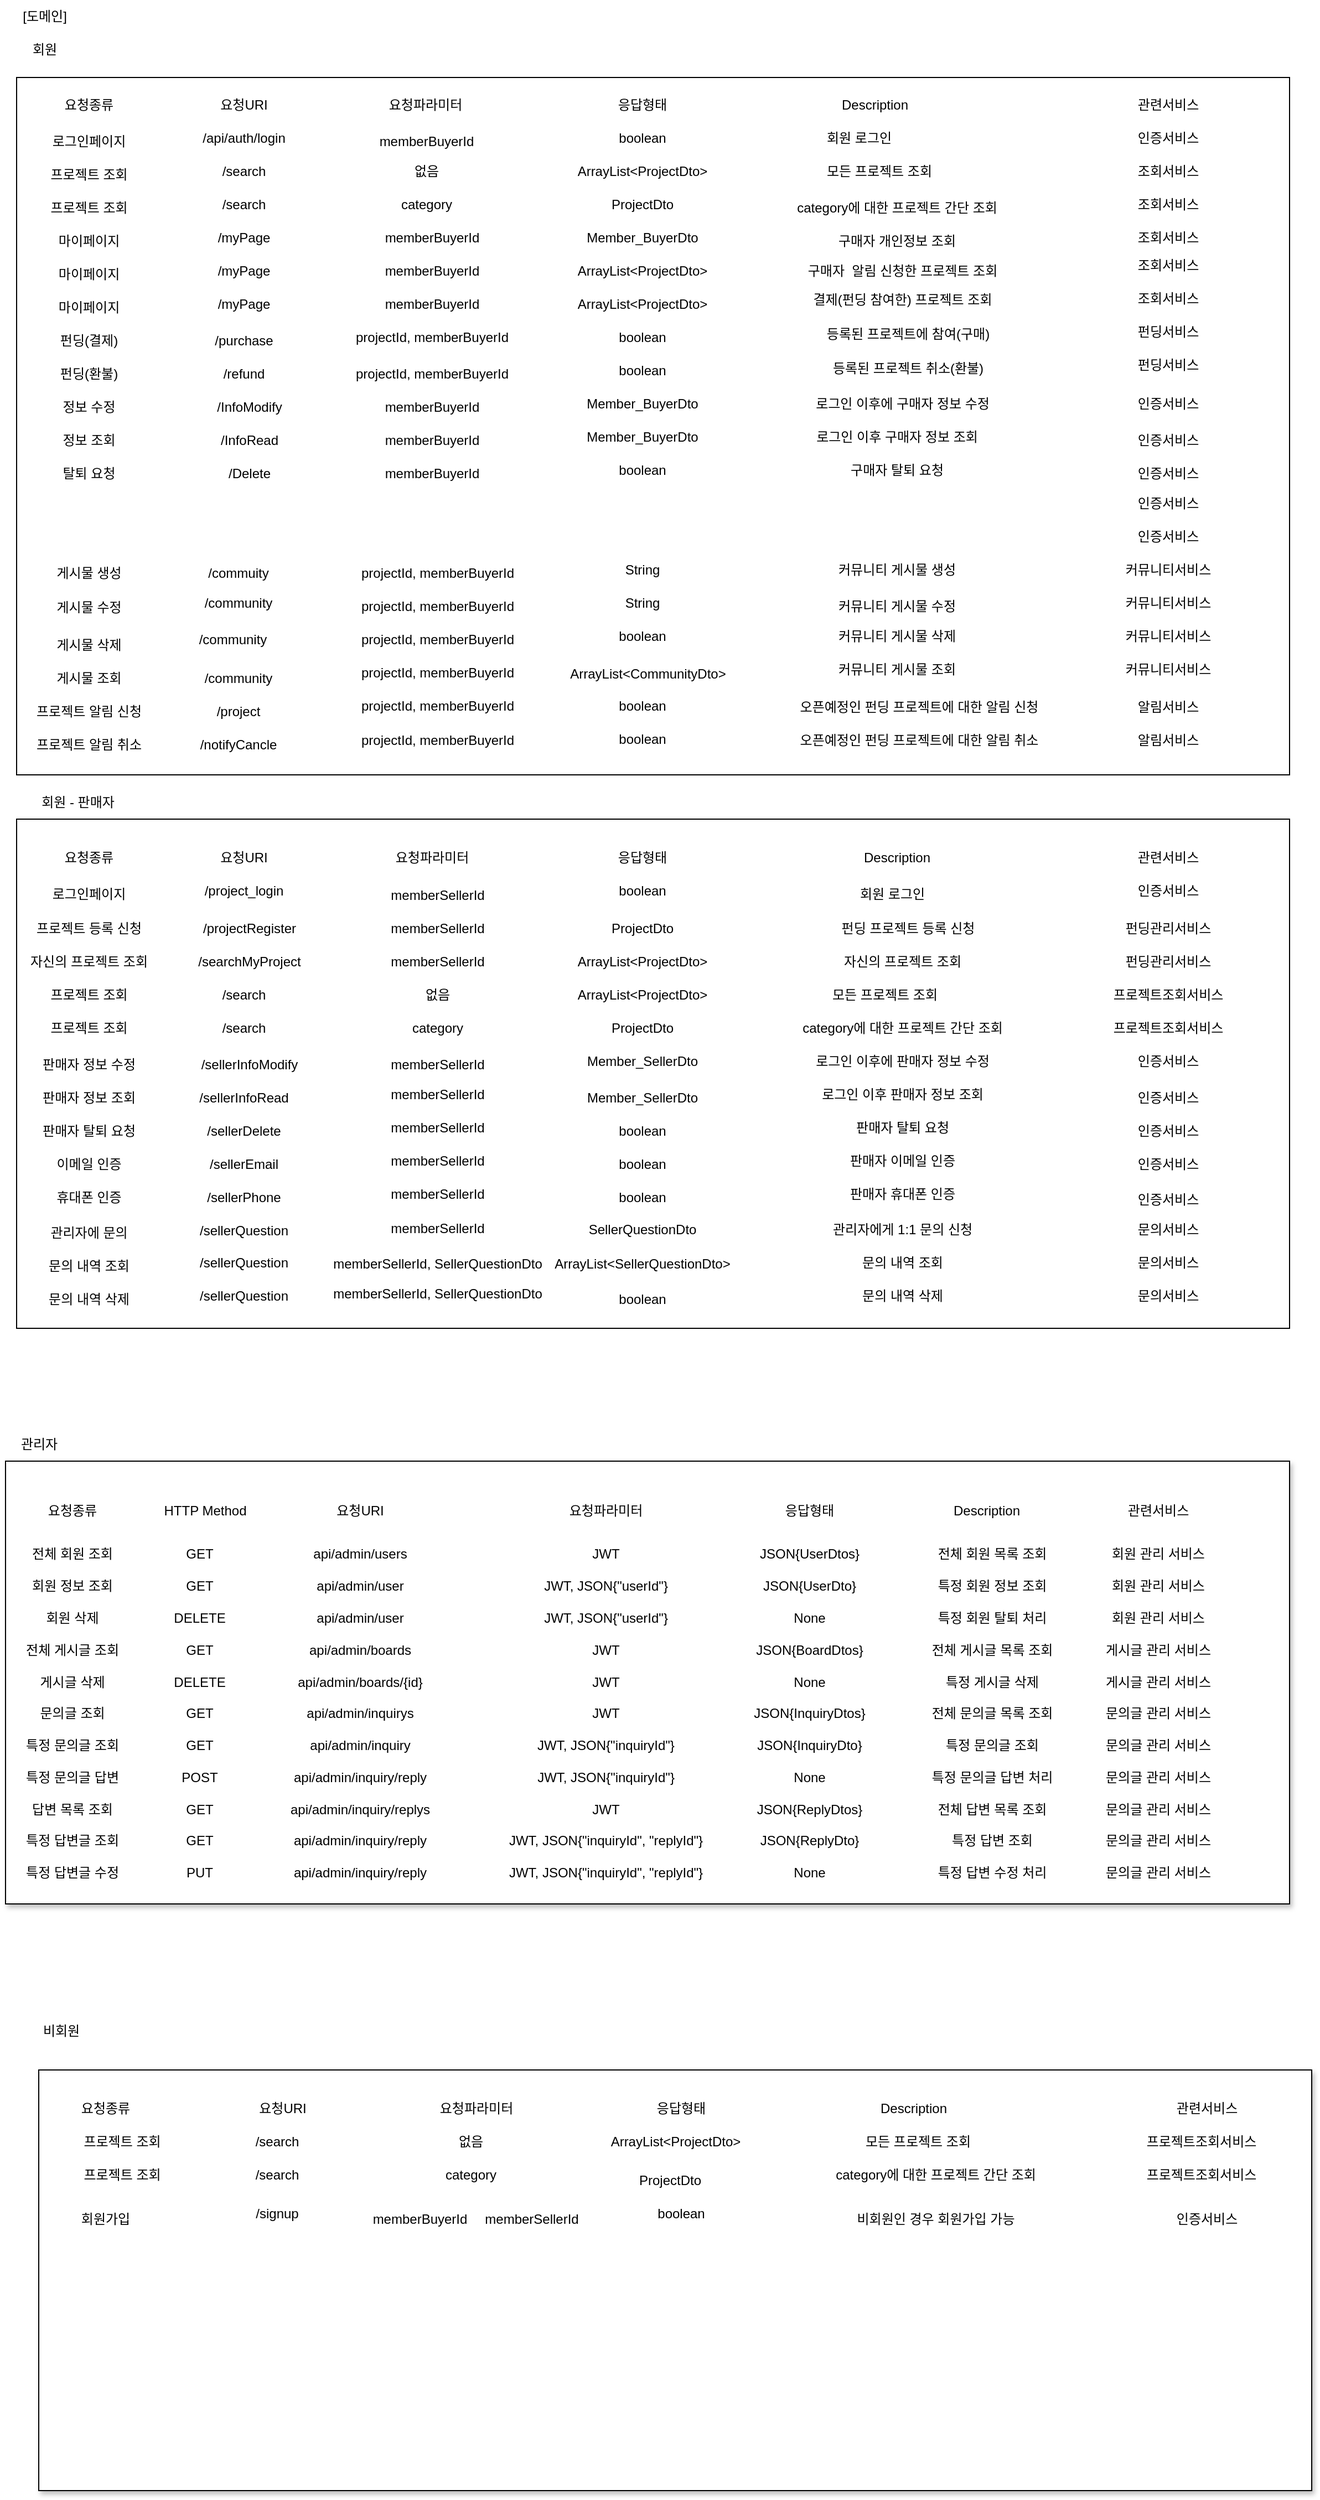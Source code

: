 <mxfile version="24.6.4" type="device">
  <diagram name="페이지-1" id="4gEHgnbrqNebaChG7rm6">
    <mxGraphModel dx="1257" dy="709" grid="1" gridSize="10" guides="1" tooltips="1" connect="1" arrows="1" fold="1" page="1" pageScale="1" pageWidth="1600" pageHeight="900" math="0" shadow="0">
      <root>
        <mxCell id="0" />
        <mxCell id="1" parent="0" />
        <mxCell id="mRWL0Bqbvcu_I-rRUW5r-1" value="비회원" style="text;html=1;align=center;verticalAlign=middle;resizable=0;points=[];autosize=1;strokeColor=none;fillColor=none;" parent="1" vertex="1">
          <mxGeometry x="60" y="1860" width="60" height="30" as="geometry" />
        </mxCell>
        <mxCell id="mRWL0Bqbvcu_I-rRUW5r-2" value="" style="rounded=0;whiteSpace=wrap;html=1;align=left;shadow=1;" parent="1" vertex="1">
          <mxGeometry x="40" y="1360" width="1160" height="400" as="geometry" />
        </mxCell>
        <mxCell id="mRWL0Bqbvcu_I-rRUW5r-3" value="관리자" style="text;html=1;align=center;verticalAlign=middle;resizable=0;points=[];autosize=1;strokeColor=none;fillColor=none;" parent="1" vertex="1">
          <mxGeometry x="40" y="1330" width="60" height="30" as="geometry" />
        </mxCell>
        <mxCell id="mRWL0Bqbvcu_I-rRUW5r-4" value="요청종류" style="text;html=1;align=center;verticalAlign=middle;resizable=0;points=[];autosize=1;strokeColor=none;fillColor=none;" parent="1" vertex="1">
          <mxGeometry x="65" y="1390" width="70" height="30" as="geometry" />
        </mxCell>
        <mxCell id="mRWL0Bqbvcu_I-rRUW5r-5" value="관련서비스" style="text;html=1;align=center;verticalAlign=middle;resizable=0;points=[];autosize=1;strokeColor=none;fillColor=none;" parent="1" vertex="1">
          <mxGeometry x="1041" y="1390" width="80" height="30" as="geometry" />
        </mxCell>
        <mxCell id="mRWL0Bqbvcu_I-rRUW5r-6" value="요청URI" style="text;html=1;align=center;verticalAlign=middle;resizable=0;points=[];autosize=1;strokeColor=none;fillColor=none;" parent="1" vertex="1">
          <mxGeometry x="325" y="1390" width="70" height="30" as="geometry" />
        </mxCell>
        <mxCell id="mRWL0Bqbvcu_I-rRUW5r-7" value="Description" style="text;html=1;align=center;verticalAlign=middle;resizable=0;points=[];autosize=1;strokeColor=none;fillColor=none;" parent="1" vertex="1">
          <mxGeometry x="886" y="1390" width="80" height="30" as="geometry" />
        </mxCell>
        <mxCell id="mRWL0Bqbvcu_I-rRUW5r-8" value="요청파라미터" style="text;html=1;align=center;verticalAlign=middle;resizable=0;points=[];autosize=1;strokeColor=none;fillColor=none;" parent="1" vertex="1">
          <mxGeometry x="532" y="1390" width="100" height="30" as="geometry" />
        </mxCell>
        <mxCell id="mRWL0Bqbvcu_I-rRUW5r-10" value="회원 관리 서비스&lt;div&gt;&lt;br&gt;&lt;/div&gt;&lt;div&gt;회원 관리 서비스&lt;br&gt;&lt;/div&gt;&lt;div&gt;&lt;br&gt;&lt;/div&gt;&lt;div&gt;회원 관리 서비스&lt;br&gt;&lt;/div&gt;&lt;div&gt;&lt;br&gt;&lt;/div&gt;&lt;div&gt;게시글 관리 서비스&lt;/div&gt;&lt;div&gt;&lt;br&gt;&lt;/div&gt;&lt;div&gt;게시글 관리 서비스&lt;/div&gt;&lt;div&gt;&lt;br&gt;&lt;/div&gt;&lt;div&gt;문의글 관리 서비스&lt;/div&gt;&lt;div&gt;&lt;br&gt;&lt;/div&gt;&lt;div&gt;&lt;div&gt;문의글 관리 서비스&lt;/div&gt;&lt;/div&gt;&lt;div&gt;&lt;br&gt;&lt;/div&gt;&lt;div&gt;문의글 관리 서비스&lt;/div&gt;&lt;div&gt;&lt;br&gt;&lt;/div&gt;&lt;div&gt;문의글 관리 서비스&lt;br&gt;&lt;/div&gt;&lt;div&gt;&lt;br&gt;&lt;/div&gt;&lt;div&gt;문의글 관리 서비스&lt;br&gt;&lt;/div&gt;&lt;div&gt;&lt;br&gt;&lt;/div&gt;&lt;div&gt;문의글 관리 서비스&lt;br&gt;&lt;/div&gt;" style="text;html=1;align=center;verticalAlign=middle;resizable=0;points=[];autosize=1;strokeColor=none;fillColor=none;" parent="1" vertex="1">
          <mxGeometry x="1026" y="1428" width="110" height="320" as="geometry" />
        </mxCell>
        <mxCell id="mRWL0Bqbvcu_I-rRUW5r-19" value="" style="rounded=0;whiteSpace=wrap;html=1;align=left;shadow=1;" parent="1" vertex="1">
          <mxGeometry x="70" y="1910" width="1150" height="380" as="geometry" />
        </mxCell>
        <mxCell id="mRWL0Bqbvcu_I-rRUW5r-20" value="요청종류" style="text;html=1;align=center;verticalAlign=middle;resizable=0;points=[];autosize=1;strokeColor=none;fillColor=none;" parent="1" vertex="1">
          <mxGeometry x="95" y="1930" width="70" height="30" as="geometry" />
        </mxCell>
        <mxCell id="mRWL0Bqbvcu_I-rRUW5r-21" value="관련서비스" style="text;html=1;align=center;verticalAlign=middle;resizable=0;points=[];autosize=1;strokeColor=none;fillColor=none;" parent="1" vertex="1">
          <mxGeometry x="1085" y="1930" width="80" height="30" as="geometry" />
        </mxCell>
        <mxCell id="mRWL0Bqbvcu_I-rRUW5r-22" value="요청URI" style="text;html=1;align=center;verticalAlign=middle;resizable=0;points=[];autosize=1;strokeColor=none;fillColor=none;" parent="1" vertex="1">
          <mxGeometry x="255" y="1930" width="70" height="30" as="geometry" />
        </mxCell>
        <mxCell id="mRWL0Bqbvcu_I-rRUW5r-23" value="Description" style="text;html=1;align=center;verticalAlign=middle;resizable=0;points=[];autosize=1;strokeColor=none;fillColor=none;" parent="1" vertex="1">
          <mxGeometry x="820" y="1930" width="80" height="30" as="geometry" />
        </mxCell>
        <mxCell id="mRWL0Bqbvcu_I-rRUW5r-24" value="요청파라미터" style="text;html=1;align=center;verticalAlign=middle;resizable=0;points=[];autosize=1;strokeColor=none;fillColor=none;" parent="1" vertex="1">
          <mxGeometry x="415" y="1930" width="100" height="30" as="geometry" />
        </mxCell>
        <mxCell id="mRWL0Bqbvcu_I-rRUW5r-25" value="응답형태" style="text;html=1;align=center;verticalAlign=middle;resizable=0;points=[];autosize=1;strokeColor=none;fillColor=none;" parent="1" vertex="1">
          <mxGeometry x="615" y="1930" width="70" height="30" as="geometry" />
        </mxCell>
        <mxCell id="mRWL0Bqbvcu_I-rRUW5r-26" value="회원가입" style="text;html=1;align=center;verticalAlign=middle;resizable=0;points=[];autosize=1;strokeColor=none;fillColor=none;" parent="1" vertex="1">
          <mxGeometry x="95" y="2030" width="70" height="30" as="geometry" />
        </mxCell>
        <mxCell id="mRWL0Bqbvcu_I-rRUW5r-27" value="/signup" style="text;html=1;align=center;verticalAlign=middle;resizable=0;points=[];autosize=1;strokeColor=none;fillColor=none;" parent="1" vertex="1">
          <mxGeometry x="255" y="2025" width="60" height="30" as="geometry" />
        </mxCell>
        <mxCell id="mRWL0Bqbvcu_I-rRUW5r-28" value="memberBuyerId" style="text;html=1;align=center;verticalAlign=middle;resizable=0;points=[];autosize=1;strokeColor=none;fillColor=none;" parent="1" vertex="1">
          <mxGeometry x="359" y="2030" width="110" height="30" as="geometry" />
        </mxCell>
        <mxCell id="mRWL0Bqbvcu_I-rRUW5r-29" value="memberSellerId" style="text;html=1;align=center;verticalAlign=middle;resizable=0;points=[];autosize=1;strokeColor=none;fillColor=none;" parent="1" vertex="1">
          <mxGeometry x="460" y="2030" width="110" height="30" as="geometry" />
        </mxCell>
        <mxCell id="mRWL0Bqbvcu_I-rRUW5r-30" value="비회원인 경우 회원가입 가능" style="text;html=1;align=center;verticalAlign=middle;resizable=0;points=[];autosize=1;strokeColor=none;fillColor=none;" parent="1" vertex="1">
          <mxGeometry x="790" y="2030" width="180" height="30" as="geometry" />
        </mxCell>
        <mxCell id="mRWL0Bqbvcu_I-rRUW5r-31" value="인증서비스" style="text;html=1;align=center;verticalAlign=middle;resizable=0;points=[];autosize=1;strokeColor=none;fillColor=none;" parent="1" vertex="1">
          <mxGeometry x="1085" y="2030" width="80" height="30" as="geometry" />
        </mxCell>
        <mxCell id="mRWL0Bqbvcu_I-rRUW5r-39" value="프로젝트조회서비스" style="text;html=1;align=center;verticalAlign=middle;resizable=0;points=[];autosize=1;strokeColor=none;fillColor=none;" parent="1" vertex="1">
          <mxGeometry x="1055" y="1960" width="130" height="30" as="geometry" />
        </mxCell>
        <mxCell id="mRWL0Bqbvcu_I-rRUW5r-40" value="프로젝트 조회" style="text;html=1;align=center;verticalAlign=middle;resizable=0;points=[];autosize=1;strokeColor=none;fillColor=none;" parent="1" vertex="1">
          <mxGeometry x="95" y="1960" width="100" height="30" as="geometry" />
        </mxCell>
        <mxCell id="mRWL0Bqbvcu_I-rRUW5r-41" value="/search" style="text;html=1;align=center;verticalAlign=middle;resizable=0;points=[];autosize=1;strokeColor=none;fillColor=none;" parent="1" vertex="1">
          <mxGeometry x="255" y="1960" width="60" height="30" as="geometry" />
        </mxCell>
        <mxCell id="mRWL0Bqbvcu_I-rRUW5r-42" value="프로젝트 조회" style="text;html=1;align=center;verticalAlign=middle;resizable=0;points=[];autosize=1;strokeColor=none;fillColor=none;" parent="1" vertex="1">
          <mxGeometry x="95" y="1990" width="100" height="30" as="geometry" />
        </mxCell>
        <mxCell id="mRWL0Bqbvcu_I-rRUW5r-43" value="/search" style="text;html=1;align=center;verticalAlign=middle;resizable=0;points=[];autosize=1;strokeColor=none;fillColor=none;" parent="1" vertex="1">
          <mxGeometry x="255" y="1990" width="60" height="30" as="geometry" />
        </mxCell>
        <mxCell id="mRWL0Bqbvcu_I-rRUW5r-44" value="프로젝트조회서비스" style="text;html=1;align=center;verticalAlign=middle;resizable=0;points=[];autosize=1;strokeColor=none;fillColor=none;" parent="1" vertex="1">
          <mxGeometry x="1055" y="1990" width="130" height="30" as="geometry" />
        </mxCell>
        <mxCell id="mRWL0Bqbvcu_I-rRUW5r-45" value="없음" style="text;html=1;align=center;verticalAlign=middle;resizable=0;points=[];autosize=1;strokeColor=none;fillColor=none;" parent="1" vertex="1">
          <mxGeometry x="435" y="1960" width="50" height="30" as="geometry" />
        </mxCell>
        <mxCell id="mRWL0Bqbvcu_I-rRUW5r-46" value="category" style="text;html=1;align=center;verticalAlign=middle;resizable=0;points=[];autosize=1;strokeColor=none;fillColor=none;" parent="1" vertex="1">
          <mxGeometry x="425" y="1990" width="70" height="30" as="geometry" />
        </mxCell>
        <mxCell id="mRWL0Bqbvcu_I-rRUW5r-47" value="모든 프로젝트 조회" style="text;html=1;align=left;verticalAlign=middle;resizable=0;points=[];autosize=1;strokeColor=none;fillColor=none;" parent="1" vertex="1">
          <mxGeometry x="815" y="1960" width="130" height="30" as="geometry" />
        </mxCell>
        <mxCell id="mRWL0Bqbvcu_I-rRUW5r-48" value="category에 대한 프로젝트 간단 조회" style="text;html=1;align=center;verticalAlign=middle;resizable=0;points=[];autosize=1;strokeColor=none;fillColor=none;" parent="1" vertex="1">
          <mxGeometry x="775" y="1990" width="210" height="30" as="geometry" />
        </mxCell>
        <mxCell id="mRWL0Bqbvcu_I-rRUW5r-53" value="ArrayList&amp;lt;ProjectDto&amp;gt;" style="text;html=1;align=center;verticalAlign=middle;resizable=0;points=[];autosize=1;strokeColor=none;fillColor=none;" parent="1" vertex="1">
          <mxGeometry x="575" y="1960" width="140" height="30" as="geometry" />
        </mxCell>
        <mxCell id="mRWL0Bqbvcu_I-rRUW5r-54" value="Project&lt;span style=&quot;background-color: initial;&quot;&gt;Dto&lt;/span&gt;" style="text;html=1;align=center;verticalAlign=middle;resizable=0;points=[];autosize=1;strokeColor=none;fillColor=none;" parent="1" vertex="1">
          <mxGeometry x="600" y="1995" width="80" height="30" as="geometry" />
        </mxCell>
        <mxCell id="mRWL0Bqbvcu_I-rRUW5r-55" value="boolean" style="text;html=1;align=center;verticalAlign=middle;resizable=0;points=[];autosize=1;strokeColor=none;fillColor=none;" parent="1" vertex="1">
          <mxGeometry x="615" y="2025" width="70" height="30" as="geometry" />
        </mxCell>
        <mxCell id="mRWL0Bqbvcu_I-rRUW5r-56" value="[도메인]" style="text;html=1;align=center;verticalAlign=middle;resizable=0;points=[];autosize=1;strokeColor=none;fillColor=none;" parent="1" vertex="1">
          <mxGeometry x="40" y="40" width="70" height="30" as="geometry" />
        </mxCell>
        <mxCell id="mRWL0Bqbvcu_I-rRUW5r-57" value="" style="rounded=0;whiteSpace=wrap;html=1;align=left;" parent="1" vertex="1">
          <mxGeometry x="50" y="110" width="1150" height="630" as="geometry" />
        </mxCell>
        <mxCell id="mRWL0Bqbvcu_I-rRUW5r-58" value="회원" style="text;html=1;align=center;verticalAlign=middle;resizable=0;points=[];autosize=1;strokeColor=none;fillColor=none;" parent="1" vertex="1">
          <mxGeometry x="50" y="70" width="50" height="30" as="geometry" />
        </mxCell>
        <mxCell id="mRWL0Bqbvcu_I-rRUW5r-59" value="요청종류" style="text;html=1;align=center;verticalAlign=middle;resizable=0;points=[];autosize=1;strokeColor=none;fillColor=none;" parent="1" vertex="1">
          <mxGeometry x="80" y="120" width="70" height="30" as="geometry" />
        </mxCell>
        <mxCell id="mRWL0Bqbvcu_I-rRUW5r-60" value="관련서비스" style="text;html=1;align=center;verticalAlign=middle;resizable=0;points=[];autosize=1;strokeColor=none;fillColor=none;" parent="1" vertex="1">
          <mxGeometry x="1050" y="120" width="80" height="30" as="geometry" />
        </mxCell>
        <mxCell id="mRWL0Bqbvcu_I-rRUW5r-61" value="요청URI" style="text;html=1;align=center;verticalAlign=middle;resizable=0;points=[];autosize=1;strokeColor=none;fillColor=none;" parent="1" vertex="1">
          <mxGeometry x="220" y="120" width="70" height="30" as="geometry" />
        </mxCell>
        <mxCell id="mRWL0Bqbvcu_I-rRUW5r-62" value="Description" style="text;html=1;align=center;verticalAlign=middle;resizable=0;points=[];autosize=1;strokeColor=none;fillColor=none;" parent="1" vertex="1">
          <mxGeometry x="785" y="120" width="80" height="30" as="geometry" />
        </mxCell>
        <mxCell id="mRWL0Bqbvcu_I-rRUW5r-63" value="요청파라미터" style="text;html=1;align=center;verticalAlign=middle;resizable=0;points=[];autosize=1;strokeColor=none;fillColor=none;" parent="1" vertex="1">
          <mxGeometry x="369" y="120" width="100" height="30" as="geometry" />
        </mxCell>
        <mxCell id="mRWL0Bqbvcu_I-rRUW5r-64" value="응답형태" style="text;html=1;align=center;verticalAlign=middle;resizable=0;points=[];autosize=1;strokeColor=none;fillColor=none;" parent="1" vertex="1">
          <mxGeometry x="580" y="120" width="70" height="30" as="geometry" />
        </mxCell>
        <mxCell id="mRWL0Bqbvcu_I-rRUW5r-65" value="조회서비스" style="text;html=1;align=center;verticalAlign=middle;resizable=0;points=[];autosize=1;strokeColor=none;fillColor=none;" parent="1" vertex="1">
          <mxGeometry x="1050" y="180" width="80" height="30" as="geometry" />
        </mxCell>
        <mxCell id="mRWL0Bqbvcu_I-rRUW5r-66" value="프로젝트 조회" style="text;html=1;align=center;verticalAlign=middle;resizable=0;points=[];autosize=1;strokeColor=none;fillColor=none;" parent="1" vertex="1">
          <mxGeometry x="65" y="183" width="100" height="30" as="geometry" />
        </mxCell>
        <mxCell id="mRWL0Bqbvcu_I-rRUW5r-67" value="/search" style="text;html=1;align=center;verticalAlign=middle;resizable=0;points=[];autosize=1;strokeColor=none;fillColor=none;" parent="1" vertex="1">
          <mxGeometry x="225" y="180" width="60" height="30" as="geometry" />
        </mxCell>
        <mxCell id="mRWL0Bqbvcu_I-rRUW5r-68" value="없음" style="text;html=1;align=center;verticalAlign=middle;resizable=0;points=[];autosize=1;strokeColor=none;fillColor=none;" parent="1" vertex="1">
          <mxGeometry x="395" y="180" width="50" height="30" as="geometry" />
        </mxCell>
        <mxCell id="mRWL0Bqbvcu_I-rRUW5r-69" value="ArrayList&amp;lt;ProjectDto&amp;gt;" style="text;html=1;align=center;verticalAlign=middle;resizable=0;points=[];autosize=1;strokeColor=none;fillColor=none;" parent="1" vertex="1">
          <mxGeometry x="545" y="180" width="140" height="30" as="geometry" />
        </mxCell>
        <mxCell id="mRWL0Bqbvcu_I-rRUW5r-70" value="모든 프로젝트 조회" style="text;html=1;align=left;verticalAlign=middle;resizable=0;points=[];autosize=1;strokeColor=none;fillColor=none;" parent="1" vertex="1">
          <mxGeometry x="780" y="180" width="130" height="30" as="geometry" />
        </mxCell>
        <mxCell id="mRWL0Bqbvcu_I-rRUW5r-71" value="/search" style="text;html=1;align=center;verticalAlign=middle;resizable=0;points=[];autosize=1;strokeColor=none;fillColor=none;" parent="1" vertex="1">
          <mxGeometry x="225" y="210" width="60" height="30" as="geometry" />
        </mxCell>
        <mxCell id="mRWL0Bqbvcu_I-rRUW5r-72" value="category" style="text;html=1;align=center;verticalAlign=middle;resizable=0;points=[];autosize=1;strokeColor=none;fillColor=none;" parent="1" vertex="1">
          <mxGeometry x="385" y="210" width="70" height="30" as="geometry" />
        </mxCell>
        <mxCell id="mRWL0Bqbvcu_I-rRUW5r-73" value="Project&lt;span style=&quot;background-color: initial;&quot;&gt;Dto&lt;/span&gt;" style="text;html=1;align=center;verticalAlign=middle;resizable=0;points=[];autosize=1;strokeColor=none;fillColor=none;" parent="1" vertex="1">
          <mxGeometry x="575" y="210" width="80" height="30" as="geometry" />
        </mxCell>
        <mxCell id="mRWL0Bqbvcu_I-rRUW5r-74" value="category에 대한 프로젝트 간단 조회" style="text;html=1;align=center;verticalAlign=middle;resizable=0;points=[];autosize=1;strokeColor=none;fillColor=none;" parent="1" vertex="1">
          <mxGeometry x="740" y="213" width="210" height="30" as="geometry" />
        </mxCell>
        <mxCell id="mRWL0Bqbvcu_I-rRUW5r-75" value="조회서비스" style="text;html=1;align=center;verticalAlign=middle;resizable=0;points=[];autosize=1;strokeColor=none;fillColor=none;" parent="1" vertex="1">
          <mxGeometry x="1050" y="210" width="80" height="30" as="geometry" />
        </mxCell>
        <mxCell id="mRWL0Bqbvcu_I-rRUW5r-76" value="프로젝트 조회" style="text;html=1;align=center;verticalAlign=middle;resizable=0;points=[];autosize=1;strokeColor=none;fillColor=none;" parent="1" vertex="1">
          <mxGeometry x="65" y="213" width="100" height="30" as="geometry" />
        </mxCell>
        <mxCell id="mRWL0Bqbvcu_I-rRUW5r-77" value="/myPage" style="text;html=1;align=center;verticalAlign=middle;resizable=0;points=[];autosize=1;strokeColor=none;fillColor=none;" parent="1" vertex="1">
          <mxGeometry x="220" y="240" width="70" height="30" as="geometry" />
        </mxCell>
        <mxCell id="mRWL0Bqbvcu_I-rRUW5r-78" value="memberBuyerId" style="text;html=1;align=center;verticalAlign=middle;resizable=0;points=[];autosize=1;strokeColor=none;fillColor=none;" parent="1" vertex="1">
          <mxGeometry x="370" y="240" width="110" height="30" as="geometry" />
        </mxCell>
        <mxCell id="mRWL0Bqbvcu_I-rRUW5r-79" value="&lt;span style=&quot;background-color: initial;&quot;&gt;Member_BuyerDto&lt;/span&gt;" style="text;html=1;align=center;verticalAlign=middle;resizable=0;points=[];autosize=1;strokeColor=none;fillColor=none;" parent="1" vertex="1">
          <mxGeometry x="555" y="240" width="120" height="30" as="geometry" />
        </mxCell>
        <mxCell id="mRWL0Bqbvcu_I-rRUW5r-80" value="구매자 개인정보 조회" style="text;html=1;align=center;verticalAlign=middle;resizable=0;points=[];autosize=1;strokeColor=none;fillColor=none;" parent="1" vertex="1">
          <mxGeometry x="775" y="243" width="140" height="30" as="geometry" />
        </mxCell>
        <mxCell id="mRWL0Bqbvcu_I-rRUW5r-81" value="조회서비스" style="text;html=1;align=center;verticalAlign=middle;resizable=0;points=[];autosize=1;strokeColor=none;fillColor=none;" parent="1" vertex="1">
          <mxGeometry x="1050" y="240" width="80" height="30" as="geometry" />
        </mxCell>
        <mxCell id="mRWL0Bqbvcu_I-rRUW5r-82" value="마이페이지" style="text;html=1;align=center;verticalAlign=middle;resizable=0;points=[];autosize=1;strokeColor=none;fillColor=none;" parent="1" vertex="1">
          <mxGeometry x="75" y="243" width="80" height="30" as="geometry" />
        </mxCell>
        <mxCell id="mRWL0Bqbvcu_I-rRUW5r-83" value="/myPage" style="text;html=1;align=center;verticalAlign=middle;resizable=0;points=[];autosize=1;strokeColor=none;fillColor=none;" parent="1" vertex="1">
          <mxGeometry x="220" y="270" width="70" height="30" as="geometry" />
        </mxCell>
        <mxCell id="mRWL0Bqbvcu_I-rRUW5r-84" value="구매자&amp;nbsp; 알림 신청한 프로젝트 조회" style="text;html=1;align=center;verticalAlign=middle;resizable=0;points=[];autosize=1;strokeColor=none;fillColor=none;" parent="1" vertex="1">
          <mxGeometry x="745" y="270" width="210" height="30" as="geometry" />
        </mxCell>
        <mxCell id="mRWL0Bqbvcu_I-rRUW5r-85" value="조회서비스" style="text;html=1;align=center;verticalAlign=middle;resizable=0;points=[];autosize=1;strokeColor=none;fillColor=none;" parent="1" vertex="1">
          <mxGeometry x="1050" y="265" width="80" height="30" as="geometry" />
        </mxCell>
        <mxCell id="mRWL0Bqbvcu_I-rRUW5r-86" value="마이페이지" style="text;html=1;align=center;verticalAlign=middle;resizable=0;points=[];autosize=1;strokeColor=none;fillColor=none;" parent="1" vertex="1">
          <mxGeometry x="75" y="273" width="80" height="30" as="geometry" />
        </mxCell>
        <mxCell id="mRWL0Bqbvcu_I-rRUW5r-87" value="결제(펀딩 참여한) 프로젝트 조회" style="text;html=1;align=center;verticalAlign=middle;resizable=0;points=[];autosize=1;strokeColor=none;fillColor=none;" parent="1" vertex="1">
          <mxGeometry x="750" y="296" width="200" height="30" as="geometry" />
        </mxCell>
        <mxCell id="mRWL0Bqbvcu_I-rRUW5r-88" value="/myPage" style="text;html=1;align=center;verticalAlign=middle;resizable=0;points=[];autosize=1;strokeColor=none;fillColor=none;" parent="1" vertex="1">
          <mxGeometry x="220" y="300" width="70" height="30" as="geometry" />
        </mxCell>
        <mxCell id="mRWL0Bqbvcu_I-rRUW5r-89" value="조회서비스" style="text;html=1;align=center;verticalAlign=middle;resizable=0;points=[];autosize=1;strokeColor=none;fillColor=none;" parent="1" vertex="1">
          <mxGeometry x="1050" y="295" width="80" height="30" as="geometry" />
        </mxCell>
        <mxCell id="mRWL0Bqbvcu_I-rRUW5r-90" value="마이페이지" style="text;html=1;align=center;verticalAlign=middle;resizable=0;points=[];autosize=1;strokeColor=none;fillColor=none;" parent="1" vertex="1">
          <mxGeometry x="75" y="303" width="80" height="30" as="geometry" />
        </mxCell>
        <mxCell id="mRWL0Bqbvcu_I-rRUW5r-91" value="등록된 프로젝트에 참여(구매)" style="text;html=1;align=center;verticalAlign=middle;resizable=0;points=[];autosize=1;strokeColor=none;fillColor=none;" parent="1" vertex="1">
          <mxGeometry x="765" y="327" width="180" height="30" as="geometry" />
        </mxCell>
        <mxCell id="mRWL0Bqbvcu_I-rRUW5r-92" value="/purchase" style="text;html=1;align=center;verticalAlign=middle;resizable=0;points=[];autosize=1;strokeColor=none;fillColor=none;" parent="1" vertex="1">
          <mxGeometry x="215" y="333" width="80" height="30" as="geometry" />
        </mxCell>
        <mxCell id="mRWL0Bqbvcu_I-rRUW5r-93" value="projectId, memberBuyerId" style="text;html=1;align=center;verticalAlign=middle;resizable=0;points=[];autosize=1;strokeColor=none;fillColor=none;" parent="1" vertex="1">
          <mxGeometry x="345" y="330" width="160" height="30" as="geometry" />
        </mxCell>
        <mxCell id="mRWL0Bqbvcu_I-rRUW5r-94" value="펀딩서비스" style="text;html=1;align=center;verticalAlign=middle;resizable=0;points=[];autosize=1;strokeColor=none;fillColor=none;" parent="1" vertex="1">
          <mxGeometry x="1050" y="325" width="80" height="30" as="geometry" />
        </mxCell>
        <mxCell id="mRWL0Bqbvcu_I-rRUW5r-95" value="펀딩(결제)" style="text;html=1;align=center;verticalAlign=middle;resizable=0;points=[];autosize=1;strokeColor=none;fillColor=none;" parent="1" vertex="1">
          <mxGeometry x="75" y="333" width="80" height="30" as="geometry" />
        </mxCell>
        <mxCell id="mRWL0Bqbvcu_I-rRUW5r-96" value="&lt;span style=&quot;background-color: initial;&quot;&gt;ArrayList&amp;lt;ProjectDto&amp;gt;&lt;/span&gt;" style="text;html=1;align=center;verticalAlign=middle;resizable=0;points=[];autosize=1;strokeColor=none;fillColor=none;" parent="1" vertex="1">
          <mxGeometry x="545" y="300" width="140" height="30" as="geometry" />
        </mxCell>
        <mxCell id="mRWL0Bqbvcu_I-rRUW5r-97" value="등록된 프로젝트 취소(환불)" style="text;html=1;align=center;verticalAlign=middle;resizable=0;points=[];autosize=1;strokeColor=none;fillColor=none;" parent="1" vertex="1">
          <mxGeometry x="770" y="358" width="170" height="30" as="geometry" />
        </mxCell>
        <mxCell id="mRWL0Bqbvcu_I-rRUW5r-98" value="/refund" style="text;html=1;align=center;verticalAlign=middle;resizable=0;points=[];autosize=1;strokeColor=none;fillColor=none;" parent="1" vertex="1">
          <mxGeometry x="225" y="363" width="60" height="30" as="geometry" />
        </mxCell>
        <mxCell id="mRWL0Bqbvcu_I-rRUW5r-99" value="projectId, memberBuyerId" style="text;html=1;align=center;verticalAlign=middle;resizable=0;points=[];autosize=1;strokeColor=none;fillColor=none;" parent="1" vertex="1">
          <mxGeometry x="345" y="363" width="160" height="30" as="geometry" />
        </mxCell>
        <mxCell id="mRWL0Bqbvcu_I-rRUW5r-100" value="펀딩서비스" style="text;html=1;align=center;verticalAlign=middle;resizable=0;points=[];autosize=1;strokeColor=none;fillColor=none;" parent="1" vertex="1">
          <mxGeometry x="1050" y="355" width="80" height="30" as="geometry" />
        </mxCell>
        <mxCell id="mRWL0Bqbvcu_I-rRUW5r-101" value="펀딩(환불)" style="text;html=1;align=center;verticalAlign=middle;resizable=0;points=[];autosize=1;strokeColor=none;fillColor=none;" parent="1" vertex="1">
          <mxGeometry x="75" y="363" width="80" height="30" as="geometry" />
        </mxCell>
        <mxCell id="mRWL0Bqbvcu_I-rRUW5r-102" value="memberBuyerId" style="text;html=1;align=center;verticalAlign=middle;resizable=0;points=[];autosize=1;strokeColor=none;fillColor=none;" parent="1" vertex="1">
          <mxGeometry x="370" y="270" width="110" height="30" as="geometry" />
        </mxCell>
        <mxCell id="mRWL0Bqbvcu_I-rRUW5r-103" value="memberBuyerId" style="text;html=1;align=center;verticalAlign=middle;resizable=0;points=[];autosize=1;strokeColor=none;fillColor=none;" parent="1" vertex="1">
          <mxGeometry x="370" y="300" width="110" height="30" as="geometry" />
        </mxCell>
        <mxCell id="mRWL0Bqbvcu_I-rRUW5r-104" value="로그인 이후에 구매자 정보 수정" style="text;html=1;align=center;verticalAlign=middle;resizable=0;points=[];autosize=1;strokeColor=none;fillColor=none;" parent="1" vertex="1">
          <mxGeometry x="755" y="390" width="190" height="30" as="geometry" />
        </mxCell>
        <mxCell id="mRWL0Bqbvcu_I-rRUW5r-105" value="/InfoModify" style="text;html=1;align=center;verticalAlign=middle;resizable=0;points=[];autosize=1;strokeColor=none;fillColor=none;" parent="1" vertex="1">
          <mxGeometry x="220" y="393" width="80" height="30" as="geometry" />
        </mxCell>
        <mxCell id="mRWL0Bqbvcu_I-rRUW5r-106" value="memberBuyerId" style="text;html=1;align=center;verticalAlign=middle;resizable=0;points=[];autosize=1;strokeColor=none;fillColor=none;" parent="1" vertex="1">
          <mxGeometry x="370" y="393" width="110" height="30" as="geometry" />
        </mxCell>
        <mxCell id="mRWL0Bqbvcu_I-rRUW5r-107" value="인증서비스" style="text;html=1;align=center;verticalAlign=middle;resizable=0;points=[];autosize=1;strokeColor=none;fillColor=none;" parent="1" vertex="1">
          <mxGeometry x="1050" y="390" width="80" height="30" as="geometry" />
        </mxCell>
        <mxCell id="mRWL0Bqbvcu_I-rRUW5r-108" value="Member_BuyerDto" style="text;html=1;align=center;verticalAlign=middle;resizable=0;points=[];autosize=1;strokeColor=none;fillColor=none;" parent="1" vertex="1">
          <mxGeometry x="555" y="390" width="120" height="30" as="geometry" />
        </mxCell>
        <mxCell id="mRWL0Bqbvcu_I-rRUW5r-109" value="로그인 이후 구매자 정보 조회" style="text;html=1;align=center;verticalAlign=middle;resizable=0;points=[];autosize=1;strokeColor=none;fillColor=none;" parent="1" vertex="1">
          <mxGeometry x="755" y="420" width="180" height="30" as="geometry" />
        </mxCell>
        <mxCell id="mRWL0Bqbvcu_I-rRUW5r-110" value="/InfoRead" style="text;html=1;align=center;verticalAlign=middle;resizable=0;points=[];autosize=1;strokeColor=none;fillColor=none;" parent="1" vertex="1">
          <mxGeometry x="220" y="423" width="80" height="30" as="geometry" />
        </mxCell>
        <mxCell id="mRWL0Bqbvcu_I-rRUW5r-111" value="memberBuyerId" style="text;html=1;align=center;verticalAlign=middle;resizable=0;points=[];autosize=1;strokeColor=none;fillColor=none;" parent="1" vertex="1">
          <mxGeometry x="370" y="423" width="110" height="30" as="geometry" />
        </mxCell>
        <mxCell id="mRWL0Bqbvcu_I-rRUW5r-112" value="인증서비스" style="text;html=1;align=center;verticalAlign=middle;resizable=0;points=[];autosize=1;strokeColor=none;fillColor=none;" parent="1" vertex="1">
          <mxGeometry x="1050" y="423" width="80" height="30" as="geometry" />
        </mxCell>
        <mxCell id="mRWL0Bqbvcu_I-rRUW5r-113" value="정보 조회" style="text;html=1;align=center;verticalAlign=middle;resizable=0;points=[];autosize=1;strokeColor=none;fillColor=none;" parent="1" vertex="1">
          <mxGeometry x="80" y="423" width="70" height="30" as="geometry" />
        </mxCell>
        <mxCell id="mRWL0Bqbvcu_I-rRUW5r-114" value="Member_BuyerDto" style="text;html=1;align=center;verticalAlign=middle;resizable=0;points=[];autosize=1;strokeColor=none;fillColor=none;" parent="1" vertex="1">
          <mxGeometry x="555" y="420" width="120" height="30" as="geometry" />
        </mxCell>
        <mxCell id="mRWL0Bqbvcu_I-rRUW5r-115" value="정보 수정" style="text;html=1;align=center;verticalAlign=middle;resizable=0;points=[];autosize=1;strokeColor=none;fillColor=none;" parent="1" vertex="1">
          <mxGeometry x="80" y="393" width="70" height="30" as="geometry" />
        </mxCell>
        <mxCell id="mRWL0Bqbvcu_I-rRUW5r-116" value="구매자 탈퇴 요청" style="text;html=1;align=center;verticalAlign=middle;resizable=0;points=[];autosize=1;strokeColor=none;fillColor=none;" parent="1" vertex="1">
          <mxGeometry x="790" y="450" width="110" height="30" as="geometry" />
        </mxCell>
        <mxCell id="mRWL0Bqbvcu_I-rRUW5r-117" value="/Delete" style="text;html=1;align=center;verticalAlign=middle;resizable=0;points=[];autosize=1;strokeColor=none;fillColor=none;" parent="1" vertex="1">
          <mxGeometry x="230" y="453" width="60" height="30" as="geometry" />
        </mxCell>
        <mxCell id="mRWL0Bqbvcu_I-rRUW5r-118" value="memberBuyerId" style="text;html=1;align=center;verticalAlign=middle;resizable=0;points=[];autosize=1;strokeColor=none;fillColor=none;" parent="1" vertex="1">
          <mxGeometry x="370" y="453" width="110" height="30" as="geometry" />
        </mxCell>
        <mxCell id="mRWL0Bqbvcu_I-rRUW5r-119" value="인증서비스" style="text;html=1;align=center;verticalAlign=middle;resizable=0;points=[];autosize=1;strokeColor=none;fillColor=none;" parent="1" vertex="1">
          <mxGeometry x="1050" y="453" width="80" height="30" as="geometry" />
        </mxCell>
        <mxCell id="mRWL0Bqbvcu_I-rRUW5r-120" value="탈퇴 요청" style="text;html=1;align=center;verticalAlign=middle;resizable=0;points=[];autosize=1;strokeColor=none;fillColor=none;" parent="1" vertex="1">
          <mxGeometry x="80" y="453" width="70" height="30" as="geometry" />
        </mxCell>
        <mxCell id="mRWL0Bqbvcu_I-rRUW5r-121" value="boolean" style="text;html=1;align=center;verticalAlign=middle;resizable=0;points=[];autosize=1;strokeColor=none;fillColor=none;" parent="1" vertex="1">
          <mxGeometry x="580" y="450" width="70" height="30" as="geometry" />
        </mxCell>
        <mxCell id="mRWL0Bqbvcu_I-rRUW5r-122" value="인증서비스" style="text;html=1;align=center;verticalAlign=middle;resizable=0;points=[];autosize=1;strokeColor=none;fillColor=none;" parent="1" vertex="1">
          <mxGeometry x="1050" y="480" width="80" height="30" as="geometry" />
        </mxCell>
        <mxCell id="mRWL0Bqbvcu_I-rRUW5r-123" value="인증서비스" style="text;html=1;align=center;verticalAlign=middle;resizable=0;points=[];autosize=1;strokeColor=none;fillColor=none;" parent="1" vertex="1">
          <mxGeometry x="1050" y="510" width="80" height="30" as="geometry" />
        </mxCell>
        <mxCell id="mRWL0Bqbvcu_I-rRUW5r-124" value="커뮤니티 게시물 생성" style="text;html=1;align=center;verticalAlign=middle;resizable=0;points=[];autosize=1;strokeColor=none;fillColor=none;" parent="1" vertex="1">
          <mxGeometry x="775" y="540" width="140" height="30" as="geometry" />
        </mxCell>
        <mxCell id="mRWL0Bqbvcu_I-rRUW5r-125" value="/commuity" style="text;html=1;align=center;verticalAlign=middle;resizable=0;points=[];autosize=1;strokeColor=none;fillColor=none;" parent="1" vertex="1">
          <mxGeometry x="210" y="543" width="80" height="30" as="geometry" />
        </mxCell>
        <mxCell id="mRWL0Bqbvcu_I-rRUW5r-126" value="커뮤니티서비스" style="text;html=1;align=center;verticalAlign=middle;resizable=0;points=[];autosize=1;strokeColor=none;fillColor=none;" parent="1" vertex="1">
          <mxGeometry x="1035" y="540" width="110" height="30" as="geometry" />
        </mxCell>
        <mxCell id="mRWL0Bqbvcu_I-rRUW5r-127" value="게시물 생성" style="text;html=1;align=center;verticalAlign=middle;resizable=0;points=[];autosize=1;strokeColor=none;fillColor=none;" parent="1" vertex="1">
          <mxGeometry x="70" y="543" width="90" height="30" as="geometry" />
        </mxCell>
        <mxCell id="mRWL0Bqbvcu_I-rRUW5r-128" value="String" style="text;html=1;align=center;verticalAlign=middle;resizable=0;points=[];autosize=1;strokeColor=none;fillColor=none;" parent="1" vertex="1">
          <mxGeometry x="590" y="540" width="50" height="30" as="geometry" />
        </mxCell>
        <mxCell id="mRWL0Bqbvcu_I-rRUW5r-129" value="커뮤니티 게시물 수정" style="text;html=1;align=center;verticalAlign=middle;resizable=0;points=[];autosize=1;strokeColor=none;fillColor=none;" parent="1" vertex="1">
          <mxGeometry x="775" y="573" width="140" height="30" as="geometry" />
        </mxCell>
        <mxCell id="mRWL0Bqbvcu_I-rRUW5r-130" value="/community" style="text;html=1;align=center;verticalAlign=middle;resizable=0;points=[];autosize=1;strokeColor=none;fillColor=none;" parent="1" vertex="1">
          <mxGeometry x="210" y="570" width="80" height="30" as="geometry" />
        </mxCell>
        <mxCell id="mRWL0Bqbvcu_I-rRUW5r-131" value="커뮤니티서비스" style="text;html=1;align=center;verticalAlign=middle;resizable=0;points=[];autosize=1;strokeColor=none;fillColor=none;glass=1;" parent="1" vertex="1">
          <mxGeometry x="1035" y="570" width="110" height="30" as="geometry" />
        </mxCell>
        <mxCell id="mRWL0Bqbvcu_I-rRUW5r-132" value="게시물 수정" style="text;html=1;align=center;verticalAlign=middle;resizable=0;points=[];autosize=1;strokeColor=none;fillColor=none;" parent="1" vertex="1">
          <mxGeometry x="70" y="574" width="90" height="30" as="geometry" />
        </mxCell>
        <mxCell id="mRWL0Bqbvcu_I-rRUW5r-133" value="String" style="text;html=1;align=center;verticalAlign=middle;resizable=0;points=[];autosize=1;strokeColor=none;fillColor=none;" parent="1" vertex="1">
          <mxGeometry x="590" y="570" width="50" height="30" as="geometry" />
        </mxCell>
        <mxCell id="mRWL0Bqbvcu_I-rRUW5r-134" value="커뮤니티 게시물 삭제" style="text;html=1;align=center;verticalAlign=middle;resizable=0;points=[];autosize=1;strokeColor=none;fillColor=none;" parent="1" vertex="1">
          <mxGeometry x="775" y="600" width="140" height="30" as="geometry" />
        </mxCell>
        <mxCell id="mRWL0Bqbvcu_I-rRUW5r-135" value="/community" style="text;html=1;align=center;verticalAlign=middle;resizable=0;points=[];autosize=1;strokeColor=none;fillColor=none;" parent="1" vertex="1">
          <mxGeometry x="205" y="603" width="80" height="30" as="geometry" />
        </mxCell>
        <mxCell id="mRWL0Bqbvcu_I-rRUW5r-136" value="커뮤니티서비스" style="text;html=1;align=center;verticalAlign=middle;resizable=0;points=[];autosize=1;strokeColor=none;fillColor=none;" parent="1" vertex="1">
          <mxGeometry x="1035" y="600" width="110" height="30" as="geometry" />
        </mxCell>
        <mxCell id="mRWL0Bqbvcu_I-rRUW5r-137" value="게시물 삭제" style="text;html=1;align=center;verticalAlign=middle;resizable=0;points=[];autosize=1;strokeColor=none;fillColor=none;" parent="1" vertex="1">
          <mxGeometry x="70" y="608" width="90" height="30" as="geometry" />
        </mxCell>
        <mxCell id="mRWL0Bqbvcu_I-rRUW5r-138" value="boolean" style="text;html=1;align=center;verticalAlign=middle;resizable=0;points=[];autosize=1;strokeColor=none;fillColor=none;" parent="1" vertex="1">
          <mxGeometry x="580" y="600" width="70" height="30" as="geometry" />
        </mxCell>
        <mxCell id="mRWL0Bqbvcu_I-rRUW5r-139" value="커뮤니티 게시물 조회" style="text;html=1;align=center;verticalAlign=middle;resizable=0;points=[];autosize=1;strokeColor=none;fillColor=none;" parent="1" vertex="1">
          <mxGeometry x="775" y="630" width="140" height="30" as="geometry" />
        </mxCell>
        <mxCell id="mRWL0Bqbvcu_I-rRUW5r-140" value="/community" style="text;html=1;align=center;verticalAlign=middle;resizable=0;points=[];autosize=1;strokeColor=none;fillColor=none;" parent="1" vertex="1">
          <mxGeometry x="210" y="638" width="80" height="30" as="geometry" />
        </mxCell>
        <mxCell id="mRWL0Bqbvcu_I-rRUW5r-141" value="커뮤니티서비스" style="text;html=1;align=center;verticalAlign=middle;resizable=0;points=[];autosize=1;strokeColor=none;fillColor=none;" parent="1" vertex="1">
          <mxGeometry x="1035" y="630" width="110" height="30" as="geometry" />
        </mxCell>
        <mxCell id="mRWL0Bqbvcu_I-rRUW5r-142" value="게시물 조회" style="text;html=1;align=center;verticalAlign=middle;resizable=0;points=[];autosize=1;strokeColor=none;fillColor=none;" parent="1" vertex="1">
          <mxGeometry x="70" y="638" width="90" height="30" as="geometry" />
        </mxCell>
        <mxCell id="mRWL0Bqbvcu_I-rRUW5r-143" value="projectId, memberBuyerId" style="text;html=1;align=center;verticalAlign=middle;resizable=0;points=[];autosize=1;strokeColor=none;fillColor=none;" parent="1" vertex="1">
          <mxGeometry x="350" y="543" width="160" height="30" as="geometry" />
        </mxCell>
        <mxCell id="mRWL0Bqbvcu_I-rRUW5r-144" value="projectId, memberBuyerId" style="text;html=1;align=center;verticalAlign=middle;resizable=0;points=[];autosize=1;strokeColor=none;fillColor=none;" parent="1" vertex="1">
          <mxGeometry x="350" y="573" width="160" height="30" as="geometry" />
        </mxCell>
        <mxCell id="mRWL0Bqbvcu_I-rRUW5r-145" value="projectId, memberBuyerId" style="text;html=1;align=center;verticalAlign=middle;resizable=0;points=[];autosize=1;strokeColor=none;fillColor=none;" parent="1" vertex="1">
          <mxGeometry x="350" y="603" width="160" height="30" as="geometry" />
        </mxCell>
        <mxCell id="mRWL0Bqbvcu_I-rRUW5r-146" value="projectId, memberBuyerId" style="text;html=1;align=center;verticalAlign=middle;resizable=0;points=[];autosize=1;strokeColor=none;fillColor=none;" parent="1" vertex="1">
          <mxGeometry x="350" y="633" width="160" height="30" as="geometry" />
        </mxCell>
        <mxCell id="mRWL0Bqbvcu_I-rRUW5r-147" value="ArrayList&amp;lt;CommunityDto&amp;gt;" style="text;html=1;align=center;verticalAlign=middle;resizable=0;points=[];autosize=1;strokeColor=none;fillColor=none;" parent="1" vertex="1">
          <mxGeometry x="540" y="634" width="160" height="30" as="geometry" />
        </mxCell>
        <mxCell id="mRWL0Bqbvcu_I-rRUW5r-148" value="알림서비스" style="text;html=1;align=center;verticalAlign=middle;resizable=0;points=[];autosize=1;strokeColor=none;fillColor=none;" parent="1" vertex="1">
          <mxGeometry x="1050" y="664" width="80" height="30" as="geometry" />
        </mxCell>
        <mxCell id="mRWL0Bqbvcu_I-rRUW5r-149" value="알림서비스" style="text;html=1;align=center;verticalAlign=middle;resizable=0;points=[];autosize=1;strokeColor=none;fillColor=none;" parent="1" vertex="1">
          <mxGeometry x="1050" y="694" width="80" height="30" as="geometry" />
        </mxCell>
        <mxCell id="mRWL0Bqbvcu_I-rRUW5r-150" value="오픈예정인 펀딩 프로젝트에 대한 알림 신청" style="text;html=1;align=center;verticalAlign=middle;resizable=0;points=[];autosize=1;strokeColor=none;fillColor=none;" parent="1" vertex="1">
          <mxGeometry x="735" y="664" width="260" height="30" as="geometry" />
        </mxCell>
        <mxCell id="mRWL0Bqbvcu_I-rRUW5r-151" value="오픈예정인 펀딩 프로젝트에 대한 알림 취소" style="text;html=1;align=center;verticalAlign=middle;resizable=0;points=[];autosize=1;strokeColor=none;fillColor=none;" parent="1" vertex="1">
          <mxGeometry x="735" y="694" width="260" height="30" as="geometry" />
        </mxCell>
        <mxCell id="mRWL0Bqbvcu_I-rRUW5r-152" value="프로젝트 알림 신청" style="text;html=1;align=center;verticalAlign=middle;resizable=0;points=[];autosize=1;strokeColor=none;fillColor=none;" parent="1" vertex="1">
          <mxGeometry x="50" y="668" width="130" height="30" as="geometry" />
        </mxCell>
        <mxCell id="mRWL0Bqbvcu_I-rRUW5r-153" value="프로젝트 알림 취소" style="text;html=1;align=center;verticalAlign=middle;resizable=0;points=[];autosize=1;strokeColor=none;fillColor=none;" parent="1" vertex="1">
          <mxGeometry x="50" y="698" width="130" height="30" as="geometry" />
        </mxCell>
        <mxCell id="mRWL0Bqbvcu_I-rRUW5r-154" value="/project" style="text;html=1;align=center;verticalAlign=middle;resizable=0;points=[];autosize=1;strokeColor=none;fillColor=none;" parent="1" vertex="1">
          <mxGeometry x="220" y="668" width="60" height="30" as="geometry" />
        </mxCell>
        <mxCell id="mRWL0Bqbvcu_I-rRUW5r-155" value="/notifyCancle" style="text;html=1;align=center;verticalAlign=middle;resizable=0;points=[];autosize=1;strokeColor=none;fillColor=none;" parent="1" vertex="1">
          <mxGeometry x="205" y="698" width="90" height="30" as="geometry" />
        </mxCell>
        <mxCell id="mRWL0Bqbvcu_I-rRUW5r-156" value="projectId, memberBuyerId" style="text;html=1;align=center;verticalAlign=middle;resizable=0;points=[];autosize=1;strokeColor=none;fillColor=none;" parent="1" vertex="1">
          <mxGeometry x="350" y="663" width="160" height="30" as="geometry" />
        </mxCell>
        <mxCell id="mRWL0Bqbvcu_I-rRUW5r-157" value="projectId, memberBuyerId" style="text;html=1;align=center;verticalAlign=middle;resizable=0;points=[];autosize=1;strokeColor=none;fillColor=none;" parent="1" vertex="1">
          <mxGeometry x="350" y="694" width="160" height="30" as="geometry" />
        </mxCell>
        <mxCell id="mRWL0Bqbvcu_I-rRUW5r-158" value="boolean" style="text;html=1;align=center;verticalAlign=middle;resizable=0;points=[];autosize=1;strokeColor=none;fillColor=none;" parent="1" vertex="1">
          <mxGeometry x="580" y="663" width="70" height="30" as="geometry" />
        </mxCell>
        <mxCell id="mRWL0Bqbvcu_I-rRUW5r-159" value="boolean" style="text;html=1;align=center;verticalAlign=middle;resizable=0;points=[];autosize=1;strokeColor=none;fillColor=none;" parent="1" vertex="1">
          <mxGeometry x="580" y="693" width="70" height="30" as="geometry" />
        </mxCell>
        <mxCell id="mRWL0Bqbvcu_I-rRUW5r-160" value="회원 - 판매자" style="text;html=1;align=center;verticalAlign=middle;resizable=0;points=[];autosize=1;strokeColor=none;fillColor=none;" parent="1" vertex="1">
          <mxGeometry x="60" y="750" width="90" height="30" as="geometry" />
        </mxCell>
        <mxCell id="mRWL0Bqbvcu_I-rRUW5r-161" value="" style="rounded=0;whiteSpace=wrap;html=1;align=left;" parent="1" vertex="1">
          <mxGeometry x="50" y="780" width="1150" height="460" as="geometry" />
        </mxCell>
        <mxCell id="mRWL0Bqbvcu_I-rRUW5r-162" value="요청종류" style="text;html=1;align=center;verticalAlign=middle;resizable=0;points=[];autosize=1;strokeColor=none;fillColor=none;" parent="1" vertex="1">
          <mxGeometry x="80" y="800" width="70" height="30" as="geometry" />
        </mxCell>
        <mxCell id="mRWL0Bqbvcu_I-rRUW5r-163" value="관련서비스" style="text;html=1;align=center;verticalAlign=middle;resizable=0;points=[];autosize=1;strokeColor=none;fillColor=none;" parent="1" vertex="1">
          <mxGeometry x="1050" y="800" width="80" height="30" as="geometry" />
        </mxCell>
        <mxCell id="mRWL0Bqbvcu_I-rRUW5r-164" value="요청URI" style="text;html=1;align=center;verticalAlign=middle;resizable=0;points=[];autosize=1;strokeColor=none;fillColor=none;" parent="1" vertex="1">
          <mxGeometry x="220" y="800" width="70" height="30" as="geometry" />
        </mxCell>
        <mxCell id="mRWL0Bqbvcu_I-rRUW5r-165" value="Description" style="text;html=1;align=center;verticalAlign=middle;resizable=0;points=[];autosize=1;strokeColor=none;fillColor=none;" parent="1" vertex="1">
          <mxGeometry x="805" y="800" width="80" height="30" as="geometry" />
        </mxCell>
        <mxCell id="mRWL0Bqbvcu_I-rRUW5r-166" value="요청파라미터" style="text;html=1;align=center;verticalAlign=middle;resizable=0;points=[];autosize=1;strokeColor=none;fillColor=none;" parent="1" vertex="1">
          <mxGeometry x="375" y="800" width="100" height="30" as="geometry" />
        </mxCell>
        <mxCell id="mRWL0Bqbvcu_I-rRUW5r-167" value="응답형태" style="text;html=1;align=center;verticalAlign=middle;resizable=0;points=[];autosize=1;strokeColor=none;fillColor=none;" parent="1" vertex="1">
          <mxGeometry x="580" y="800" width="70" height="30" as="geometry" />
        </mxCell>
        <mxCell id="mRWL0Bqbvcu_I-rRUW5r-168" value="펀딩관리서비스" style="text;html=1;align=center;verticalAlign=middle;resizable=0;points=[];autosize=1;strokeColor=none;fillColor=none;" parent="1" vertex="1">
          <mxGeometry x="1035" y="864" width="110" height="30" as="geometry" />
        </mxCell>
        <mxCell id="mRWL0Bqbvcu_I-rRUW5r-169" value="펀딩 프로젝트 등록 신청" style="text;html=1;align=center;verticalAlign=middle;resizable=0;points=[];autosize=1;strokeColor=none;fillColor=none;" parent="1" vertex="1">
          <mxGeometry x="780" y="864" width="150" height="30" as="geometry" />
        </mxCell>
        <mxCell id="mRWL0Bqbvcu_I-rRUW5r-170" value="프로젝트 등록 신청" style="text;html=1;align=center;verticalAlign=middle;resizable=0;points=[];autosize=1;strokeColor=none;fillColor=none;" parent="1" vertex="1">
          <mxGeometry x="50" y="864" width="130" height="30" as="geometry" />
        </mxCell>
        <mxCell id="mRWL0Bqbvcu_I-rRUW5r-171" value="/projectRegister" style="text;html=1;align=center;verticalAlign=middle;resizable=0;points=[];autosize=1;strokeColor=none;fillColor=none;" parent="1" vertex="1">
          <mxGeometry x="205" y="864" width="110" height="30" as="geometry" />
        </mxCell>
        <mxCell id="mRWL0Bqbvcu_I-rRUW5r-172" value="memberSellerId" style="text;html=1;align=center;verticalAlign=middle;resizable=0;points=[];autosize=1;strokeColor=none;fillColor=none;" parent="1" vertex="1">
          <mxGeometry x="375" y="864" width="110" height="30" as="geometry" />
        </mxCell>
        <mxCell id="mRWL0Bqbvcu_I-rRUW5r-173" value="ProjectDto" style="text;html=1;align=center;verticalAlign=middle;resizable=0;points=[];autosize=1;strokeColor=none;fillColor=none;" parent="1" vertex="1">
          <mxGeometry x="575" y="864" width="80" height="30" as="geometry" />
        </mxCell>
        <mxCell id="mRWL0Bqbvcu_I-rRUW5r-174" value="펀딩관리서비스" style="text;html=1;align=center;verticalAlign=middle;resizable=0;points=[];autosize=1;strokeColor=none;fillColor=none;" parent="1" vertex="1">
          <mxGeometry x="1035" y="894" width="110" height="30" as="geometry" />
        </mxCell>
        <mxCell id="mRWL0Bqbvcu_I-rRUW5r-175" value="자신의 프로젝트 조회" style="text;html=1;align=center;verticalAlign=middle;resizable=0;points=[];autosize=1;strokeColor=none;fillColor=none;" parent="1" vertex="1">
          <mxGeometry x="780" y="894" width="140" height="30" as="geometry" />
        </mxCell>
        <mxCell id="mRWL0Bqbvcu_I-rRUW5r-176" value="ArrayList&amp;lt;ProjectDto&amp;gt;" style="text;html=1;align=center;verticalAlign=middle;resizable=0;points=[];autosize=1;strokeColor=none;fillColor=none;" parent="1" vertex="1">
          <mxGeometry x="545" y="894" width="140" height="30" as="geometry" />
        </mxCell>
        <mxCell id="mRWL0Bqbvcu_I-rRUW5r-177" value="자신의 프로젝트 조회" style="text;html=1;align=center;verticalAlign=middle;resizable=0;points=[];autosize=1;strokeColor=none;fillColor=none;" parent="1" vertex="1">
          <mxGeometry x="45" y="894" width="140" height="30" as="geometry" />
        </mxCell>
        <mxCell id="mRWL0Bqbvcu_I-rRUW5r-178" value="/searchMyProject" style="text;html=1;align=center;verticalAlign=middle;resizable=0;points=[];autosize=1;strokeColor=none;fillColor=none;" parent="1" vertex="1">
          <mxGeometry x="200" y="894" width="120" height="30" as="geometry" />
        </mxCell>
        <mxCell id="mRWL0Bqbvcu_I-rRUW5r-179" value="memberSellerId" style="text;html=1;align=center;verticalAlign=middle;resizable=0;points=[];autosize=1;strokeColor=none;fillColor=none;" parent="1" vertex="1">
          <mxGeometry x="375" y="894" width="110" height="30" as="geometry" />
        </mxCell>
        <mxCell id="mRWL0Bqbvcu_I-rRUW5r-180" value="프로젝트조회서비스" style="text;html=1;align=center;verticalAlign=middle;resizable=0;points=[];autosize=1;strokeColor=none;fillColor=none;" parent="1" vertex="1">
          <mxGeometry x="1025" y="924" width="130" height="30" as="geometry" />
        </mxCell>
        <mxCell id="mRWL0Bqbvcu_I-rRUW5r-181" value="프로젝트 조회" style="text;html=1;align=center;verticalAlign=middle;resizable=0;points=[];autosize=1;strokeColor=none;fillColor=none;" parent="1" vertex="1">
          <mxGeometry x="65" y="924" width="100" height="30" as="geometry" />
        </mxCell>
        <mxCell id="mRWL0Bqbvcu_I-rRUW5r-182" value="/search" style="text;html=1;align=center;verticalAlign=middle;resizable=0;points=[];autosize=1;strokeColor=none;fillColor=none;" parent="1" vertex="1">
          <mxGeometry x="225" y="924" width="60" height="30" as="geometry" />
        </mxCell>
        <mxCell id="mRWL0Bqbvcu_I-rRUW5r-183" value="프로젝트 조회" style="text;html=1;align=center;verticalAlign=middle;resizable=0;points=[];autosize=1;strokeColor=none;fillColor=none;" parent="1" vertex="1">
          <mxGeometry x="65" y="954" width="100" height="30" as="geometry" />
        </mxCell>
        <mxCell id="mRWL0Bqbvcu_I-rRUW5r-184" value="/search" style="text;html=1;align=center;verticalAlign=middle;resizable=0;points=[];autosize=1;strokeColor=none;fillColor=none;" parent="1" vertex="1">
          <mxGeometry x="225" y="954" width="60" height="30" as="geometry" />
        </mxCell>
        <mxCell id="mRWL0Bqbvcu_I-rRUW5r-185" value="프로젝트조회서비스" style="text;html=1;align=center;verticalAlign=middle;resizable=0;points=[];autosize=1;strokeColor=none;fillColor=none;" parent="1" vertex="1">
          <mxGeometry x="1025" y="954" width="130" height="30" as="geometry" />
        </mxCell>
        <mxCell id="mRWL0Bqbvcu_I-rRUW5r-186" value="ArrayList&amp;lt;ProjectDto&amp;gt;" style="text;html=1;align=center;verticalAlign=middle;resizable=0;points=[];autosize=1;strokeColor=none;fillColor=none;" parent="1" vertex="1">
          <mxGeometry x="545" y="924" width="140" height="30" as="geometry" />
        </mxCell>
        <mxCell id="mRWL0Bqbvcu_I-rRUW5r-187" value="Project&lt;span style=&quot;background-color: initial;&quot;&gt;Dto&lt;/span&gt;" style="text;html=1;align=center;verticalAlign=middle;resizable=0;points=[];autosize=1;strokeColor=none;fillColor=none;" parent="1" vertex="1">
          <mxGeometry x="575" y="954" width="80" height="30" as="geometry" />
        </mxCell>
        <mxCell id="mRWL0Bqbvcu_I-rRUW5r-188" value="없음" style="text;html=1;align=center;verticalAlign=middle;resizable=0;points=[];autosize=1;strokeColor=none;fillColor=none;" parent="1" vertex="1">
          <mxGeometry x="405" y="924" width="50" height="30" as="geometry" />
        </mxCell>
        <mxCell id="mRWL0Bqbvcu_I-rRUW5r-189" value="category" style="text;html=1;align=center;verticalAlign=middle;resizable=0;points=[];autosize=1;strokeColor=none;fillColor=none;" parent="1" vertex="1">
          <mxGeometry x="395" y="954" width="70" height="30" as="geometry" />
        </mxCell>
        <mxCell id="mRWL0Bqbvcu_I-rRUW5r-190" value="모든 프로젝트 조회" style="text;html=1;align=left;verticalAlign=middle;resizable=0;points=[];autosize=1;strokeColor=none;fillColor=none;" parent="1" vertex="1">
          <mxGeometry x="785" y="924" width="130" height="30" as="geometry" />
        </mxCell>
        <mxCell id="mRWL0Bqbvcu_I-rRUW5r-191" value="category에 대한 프로젝트 간단 조회" style="text;html=1;align=center;verticalAlign=middle;resizable=0;points=[];autosize=1;strokeColor=none;fillColor=none;" parent="1" vertex="1">
          <mxGeometry x="745" y="954" width="210" height="30" as="geometry" />
        </mxCell>
        <mxCell id="mRWL0Bqbvcu_I-rRUW5r-192" value="로그인 이후에 판매자 정보 수정" style="text;html=1;align=center;verticalAlign=middle;resizable=0;points=[];autosize=1;strokeColor=none;fillColor=none;" parent="1" vertex="1">
          <mxGeometry x="755" y="984" width="190" height="30" as="geometry" />
        </mxCell>
        <mxCell id="mRWL0Bqbvcu_I-rRUW5r-193" value="/sellerInfoModify" style="text;html=1;align=center;verticalAlign=middle;resizable=0;points=[];autosize=1;strokeColor=none;fillColor=none;" parent="1" vertex="1">
          <mxGeometry x="205" y="987" width="110" height="30" as="geometry" />
        </mxCell>
        <mxCell id="mRWL0Bqbvcu_I-rRUW5r-194" value="memberSellerId" style="text;html=1;align=center;verticalAlign=middle;resizable=0;points=[];autosize=1;strokeColor=none;fillColor=none;" parent="1" vertex="1">
          <mxGeometry x="375" y="987" width="110" height="30" as="geometry" />
        </mxCell>
        <mxCell id="mRWL0Bqbvcu_I-rRUW5r-195" value="인증서비스" style="text;html=1;align=center;verticalAlign=middle;resizable=0;points=[];autosize=1;strokeColor=none;fillColor=none;" parent="1" vertex="1">
          <mxGeometry x="1050" y="984" width="80" height="30" as="geometry" />
        </mxCell>
        <mxCell id="mRWL0Bqbvcu_I-rRUW5r-196" value="Member_SellerDto" style="text;html=1;align=center;verticalAlign=middle;resizable=0;points=[];autosize=1;strokeColor=none;fillColor=none;" parent="1" vertex="1">
          <mxGeometry x="555" y="984" width="120" height="30" as="geometry" />
        </mxCell>
        <mxCell id="mRWL0Bqbvcu_I-rRUW5r-197" value="로그인 이후 판매자 정보 조회" style="text;html=1;align=center;verticalAlign=middle;resizable=0;points=[];autosize=1;strokeColor=none;fillColor=none;" parent="1" vertex="1">
          <mxGeometry x="760" y="1014" width="180" height="30" as="geometry" />
        </mxCell>
        <mxCell id="mRWL0Bqbvcu_I-rRUW5r-198" value="/sellerInfoRead" style="text;html=1;align=center;verticalAlign=middle;resizable=0;points=[];autosize=1;strokeColor=none;fillColor=none;" parent="1" vertex="1">
          <mxGeometry x="205" y="1017" width="100" height="30" as="geometry" />
        </mxCell>
        <mxCell id="mRWL0Bqbvcu_I-rRUW5r-199" value="인증서비스" style="text;html=1;align=center;verticalAlign=middle;resizable=0;points=[];autosize=1;strokeColor=none;fillColor=none;" parent="1" vertex="1">
          <mxGeometry x="1050" y="1017" width="80" height="30" as="geometry" />
        </mxCell>
        <mxCell id="mRWL0Bqbvcu_I-rRUW5r-200" value="판매자 정보 조회" style="text;html=1;align=center;verticalAlign=middle;resizable=0;points=[];autosize=1;strokeColor=none;fillColor=none;" parent="1" vertex="1">
          <mxGeometry x="60" y="1017" width="110" height="30" as="geometry" />
        </mxCell>
        <mxCell id="mRWL0Bqbvcu_I-rRUW5r-201" value="Member_SellerDto" style="text;html=1;align=center;verticalAlign=middle;resizable=0;points=[];autosize=1;strokeColor=none;fillColor=none;" parent="1" vertex="1">
          <mxGeometry x="555" y="1017" width="120" height="30" as="geometry" />
        </mxCell>
        <mxCell id="mRWL0Bqbvcu_I-rRUW5r-202" value="판매자 정보 수정" style="text;html=1;align=center;verticalAlign=middle;resizable=0;points=[];autosize=1;strokeColor=none;fillColor=none;" parent="1" vertex="1">
          <mxGeometry x="60" y="987" width="110" height="30" as="geometry" />
        </mxCell>
        <mxCell id="mRWL0Bqbvcu_I-rRUW5r-203" value="판매자 탈퇴 요청" style="text;html=1;align=center;verticalAlign=middle;resizable=0;points=[];autosize=1;strokeColor=none;fillColor=none;" parent="1" vertex="1">
          <mxGeometry x="795" y="1044" width="110" height="30" as="geometry" />
        </mxCell>
        <mxCell id="mRWL0Bqbvcu_I-rRUW5r-204" value="/sellerDelete" style="text;html=1;align=center;verticalAlign=middle;resizable=0;points=[];autosize=1;strokeColor=none;fillColor=none;" parent="1" vertex="1">
          <mxGeometry x="210" y="1047" width="90" height="30" as="geometry" />
        </mxCell>
        <mxCell id="mRWL0Bqbvcu_I-rRUW5r-205" value="인증서비스" style="text;html=1;align=center;verticalAlign=middle;resizable=0;points=[];autosize=1;strokeColor=none;fillColor=none;" parent="1" vertex="1">
          <mxGeometry x="1050" y="1047" width="80" height="30" as="geometry" />
        </mxCell>
        <mxCell id="mRWL0Bqbvcu_I-rRUW5r-206" value="판매자 탈퇴 요청" style="text;html=1;align=center;verticalAlign=middle;resizable=0;points=[];autosize=1;strokeColor=none;fillColor=none;" parent="1" vertex="1">
          <mxGeometry x="60" y="1047" width="110" height="30" as="geometry" />
        </mxCell>
        <mxCell id="mRWL0Bqbvcu_I-rRUW5r-207" value="boolean" style="text;html=1;align=center;verticalAlign=middle;resizable=0;points=[];autosize=1;strokeColor=none;fillColor=none;" parent="1" vertex="1">
          <mxGeometry x="580" y="1047" width="70" height="30" as="geometry" />
        </mxCell>
        <mxCell id="mRWL0Bqbvcu_I-rRUW5r-208" value="판매자 이메일 인증" style="text;html=1;align=center;verticalAlign=middle;resizable=0;points=[];autosize=1;strokeColor=none;fillColor=none;" parent="1" vertex="1">
          <mxGeometry x="785" y="1074" width="130" height="30" as="geometry" />
        </mxCell>
        <mxCell id="mRWL0Bqbvcu_I-rRUW5r-209" value="/sellerEmail" style="text;html=1;align=center;verticalAlign=middle;resizable=0;points=[];autosize=1;strokeColor=none;fillColor=none;" parent="1" vertex="1">
          <mxGeometry x="210" y="1077" width="90" height="30" as="geometry" />
        </mxCell>
        <mxCell id="mRWL0Bqbvcu_I-rRUW5r-210" value="인증서비스" style="text;html=1;align=center;verticalAlign=middle;resizable=0;points=[];autosize=1;strokeColor=none;fillColor=none;" parent="1" vertex="1">
          <mxGeometry x="1050" y="1077" width="80" height="30" as="geometry" />
        </mxCell>
        <mxCell id="mRWL0Bqbvcu_I-rRUW5r-211" value="이메일 인증" style="text;html=1;align=center;verticalAlign=middle;resizable=0;points=[];autosize=1;strokeColor=none;fillColor=none;" parent="1" vertex="1">
          <mxGeometry x="70" y="1077" width="90" height="30" as="geometry" />
        </mxCell>
        <mxCell id="mRWL0Bqbvcu_I-rRUW5r-212" value="boolean" style="text;html=1;align=center;verticalAlign=middle;resizable=0;points=[];autosize=1;strokeColor=none;fillColor=none;" parent="1" vertex="1">
          <mxGeometry x="580" y="1077" width="70" height="30" as="geometry" />
        </mxCell>
        <mxCell id="mRWL0Bqbvcu_I-rRUW5r-213" value="판매자 휴대폰 인증" style="text;html=1;align=center;verticalAlign=middle;resizable=0;points=[];autosize=1;strokeColor=none;fillColor=none;" parent="1" vertex="1">
          <mxGeometry x="785" y="1104" width="130" height="30" as="geometry" />
        </mxCell>
        <mxCell id="mRWL0Bqbvcu_I-rRUW5r-214" value="/sellerPhone" style="text;html=1;align=center;verticalAlign=middle;resizable=0;points=[];autosize=1;strokeColor=none;fillColor=none;" parent="1" vertex="1">
          <mxGeometry x="210" y="1107" width="90" height="30" as="geometry" />
        </mxCell>
        <mxCell id="mRWL0Bqbvcu_I-rRUW5r-215" value="인증서비스" style="text;html=1;align=center;verticalAlign=middle;resizable=0;points=[];autosize=1;strokeColor=none;fillColor=none;" parent="1" vertex="1">
          <mxGeometry x="1050" y="1109" width="80" height="30" as="geometry" />
        </mxCell>
        <mxCell id="mRWL0Bqbvcu_I-rRUW5r-216" value="휴대폰 인증" style="text;html=1;align=center;verticalAlign=middle;resizable=0;points=[];autosize=1;strokeColor=none;fillColor=none;" parent="1" vertex="1">
          <mxGeometry x="70" y="1107" width="90" height="30" as="geometry" />
        </mxCell>
        <mxCell id="mRWL0Bqbvcu_I-rRUW5r-217" value="boolean" style="text;html=1;align=center;verticalAlign=middle;resizable=0;points=[];autosize=1;strokeColor=none;fillColor=none;" parent="1" vertex="1">
          <mxGeometry x="580" y="1107" width="70" height="30" as="geometry" />
        </mxCell>
        <mxCell id="mRWL0Bqbvcu_I-rRUW5r-218" value="memberSellerId" style="text;html=1;align=center;verticalAlign=middle;resizable=0;points=[];autosize=1;strokeColor=none;fillColor=none;" parent="1" vertex="1">
          <mxGeometry x="375" y="1014" width="110" height="30" as="geometry" />
        </mxCell>
        <mxCell id="mRWL0Bqbvcu_I-rRUW5r-219" value="memberSellerId" style="text;html=1;align=center;verticalAlign=middle;resizable=0;points=[];autosize=1;strokeColor=none;fillColor=none;" parent="1" vertex="1">
          <mxGeometry x="375" y="1044" width="110" height="30" as="geometry" />
        </mxCell>
        <mxCell id="mRWL0Bqbvcu_I-rRUW5r-220" value="memberSellerId" style="text;html=1;align=center;verticalAlign=middle;resizable=0;points=[];autosize=1;strokeColor=none;fillColor=none;" parent="1" vertex="1">
          <mxGeometry x="375" y="1074" width="110" height="30" as="geometry" />
        </mxCell>
        <mxCell id="mRWL0Bqbvcu_I-rRUW5r-221" value="memberSellerId" style="text;html=1;align=center;verticalAlign=middle;resizable=0;points=[];autosize=1;strokeColor=none;fillColor=none;" parent="1" vertex="1">
          <mxGeometry x="375" y="1104" width="110" height="30" as="geometry" />
        </mxCell>
        <mxCell id="mRWL0Bqbvcu_I-rRUW5r-222" value="&lt;span style=&quot;background-color: initial;&quot;&gt;boolean&lt;/span&gt;" style="text;html=1;align=center;verticalAlign=middle;resizable=0;points=[];autosize=1;strokeColor=none;fillColor=none;" parent="1" vertex="1">
          <mxGeometry x="580" y="330" width="70" height="30" as="geometry" />
        </mxCell>
        <mxCell id="mRWL0Bqbvcu_I-rRUW5r-223" value="&lt;span style=&quot;background-color: initial;&quot;&gt;boolean&lt;/span&gt;" style="text;html=1;align=center;verticalAlign=middle;resizable=0;points=[];autosize=1;strokeColor=none;fillColor=none;" parent="1" vertex="1">
          <mxGeometry x="580" y="360" width="70" height="30" as="geometry" />
        </mxCell>
        <mxCell id="mRWL0Bqbvcu_I-rRUW5r-224" value="관리자에게 1:1 문의 신청" style="text;html=1;align=center;verticalAlign=middle;resizable=0;points=[];autosize=1;strokeColor=none;fillColor=none;" parent="1" vertex="1">
          <mxGeometry x="770" y="1136" width="160" height="30" as="geometry" />
        </mxCell>
        <mxCell id="mRWL0Bqbvcu_I-rRUW5r-225" value="/sellerQuestion" style="text;html=1;align=center;verticalAlign=middle;resizable=0;points=[];autosize=1;strokeColor=none;fillColor=none;" parent="1" vertex="1">
          <mxGeometry x="205" y="1137" width="100" height="30" as="geometry" />
        </mxCell>
        <mxCell id="mRWL0Bqbvcu_I-rRUW5r-226" value="문의서비스" style="text;html=1;align=center;verticalAlign=middle;resizable=0;points=[];autosize=1;strokeColor=none;fillColor=none;" parent="1" vertex="1">
          <mxGeometry x="1050" y="1136" width="80" height="30" as="geometry" />
        </mxCell>
        <mxCell id="mRWL0Bqbvcu_I-rRUW5r-227" value="관리자에 문의" style="text;html=1;align=center;verticalAlign=middle;resizable=0;points=[];autosize=1;strokeColor=none;fillColor=none;" parent="1" vertex="1">
          <mxGeometry x="65" y="1139" width="100" height="30" as="geometry" />
        </mxCell>
        <mxCell id="mRWL0Bqbvcu_I-rRUW5r-228" value="memberSellerId" style="text;html=1;align=center;verticalAlign=middle;resizable=0;points=[];autosize=1;strokeColor=none;fillColor=none;" parent="1" vertex="1">
          <mxGeometry x="375" y="1135" width="110" height="30" as="geometry" />
        </mxCell>
        <mxCell id="mRWL0Bqbvcu_I-rRUW5r-229" value="문의 내역 조회" style="text;html=1;align=center;verticalAlign=middle;resizable=0;points=[];autosize=1;strokeColor=none;fillColor=none;" parent="1" vertex="1">
          <mxGeometry x="65" y="1169" width="100" height="30" as="geometry" />
        </mxCell>
        <mxCell id="mRWL0Bqbvcu_I-rRUW5r-230" value="문의 내역 삭제" style="text;html=1;align=center;verticalAlign=middle;resizable=0;points=[];autosize=1;strokeColor=none;fillColor=none;" parent="1" vertex="1">
          <mxGeometry x="65" y="1199" width="100" height="30" as="geometry" />
        </mxCell>
        <mxCell id="mRWL0Bqbvcu_I-rRUW5r-231" value="/sellerQuestion" style="text;html=1;align=center;verticalAlign=middle;resizable=0;points=[];autosize=1;strokeColor=none;fillColor=none;" parent="1" vertex="1">
          <mxGeometry x="205" y="1166" width="100" height="30" as="geometry" />
        </mxCell>
        <mxCell id="mRWL0Bqbvcu_I-rRUW5r-232" value="/sellerQuestion" style="text;html=1;align=center;verticalAlign=middle;resizable=0;points=[];autosize=1;strokeColor=none;fillColor=none;" parent="1" vertex="1">
          <mxGeometry x="205" y="1196" width="100" height="30" as="geometry" />
        </mxCell>
        <mxCell id="mRWL0Bqbvcu_I-rRUW5r-233" value="memberSellerId, SellerQuestionDto" style="text;html=1;align=center;verticalAlign=middle;resizable=0;points=[];autosize=1;strokeColor=none;fillColor=none;" parent="1" vertex="1">
          <mxGeometry x="325" y="1167" width="210" height="30" as="geometry" />
        </mxCell>
        <mxCell id="mRWL0Bqbvcu_I-rRUW5r-234" value="memberSellerId, SellerQuestionDto" style="text;html=1;align=center;verticalAlign=middle;resizable=0;points=[];autosize=1;strokeColor=none;fillColor=none;" parent="1" vertex="1">
          <mxGeometry x="325" y="1194" width="210" height="30" as="geometry" />
        </mxCell>
        <mxCell id="mRWL0Bqbvcu_I-rRUW5r-235" value="ArrayList&amp;lt;SellerQuestionDto&amp;gt;" style="text;html=1;align=center;verticalAlign=middle;resizable=0;points=[];autosize=1;strokeColor=none;fillColor=none;" parent="1" vertex="1">
          <mxGeometry x="525" y="1167" width="180" height="30" as="geometry" />
        </mxCell>
        <mxCell id="mRWL0Bqbvcu_I-rRUW5r-236" value="boolean" style="text;html=1;align=center;verticalAlign=middle;resizable=0;points=[];autosize=1;strokeColor=none;fillColor=none;" parent="1" vertex="1">
          <mxGeometry x="580" y="1199" width="70" height="30" as="geometry" />
        </mxCell>
        <mxCell id="mRWL0Bqbvcu_I-rRUW5r-237" value="문의서비스" style="text;html=1;align=center;verticalAlign=middle;resizable=0;points=[];autosize=1;strokeColor=none;fillColor=none;" parent="1" vertex="1">
          <mxGeometry x="1050" y="1166" width="80" height="30" as="geometry" />
        </mxCell>
        <mxCell id="mRWL0Bqbvcu_I-rRUW5r-238" value="문의서비스" style="text;html=1;align=center;verticalAlign=middle;resizable=0;points=[];autosize=1;strokeColor=none;fillColor=none;" parent="1" vertex="1">
          <mxGeometry x="1050" y="1196" width="80" height="30" as="geometry" />
        </mxCell>
        <mxCell id="mRWL0Bqbvcu_I-rRUW5r-239" value="문의 내역 조회" style="text;html=1;align=center;verticalAlign=middle;resizable=0;points=[];autosize=1;strokeColor=none;fillColor=none;" parent="1" vertex="1">
          <mxGeometry x="800" y="1166" width="100" height="30" as="geometry" />
        </mxCell>
        <mxCell id="mRWL0Bqbvcu_I-rRUW5r-240" value="문의 내역 삭제" style="text;html=1;align=center;verticalAlign=middle;resizable=0;points=[];autosize=1;strokeColor=none;fillColor=none;" parent="1" vertex="1">
          <mxGeometry x="800" y="1196" width="100" height="30" as="geometry" />
        </mxCell>
        <mxCell id="mRWL0Bqbvcu_I-rRUW5r-241" value="SellerQuestionDto" style="text;html=1;align=center;verticalAlign=middle;resizable=0;points=[];autosize=1;strokeColor=none;fillColor=none;" parent="1" vertex="1">
          <mxGeometry x="555" y="1136" width="120" height="30" as="geometry" />
        </mxCell>
        <mxCell id="mRWL0Bqbvcu_I-rRUW5r-242" value="&lt;span style=&quot;background-color: initial;&quot;&gt;ArrayList&amp;lt;ProjectDto&amp;gt;&lt;/span&gt;" style="text;html=1;align=center;verticalAlign=middle;resizable=0;points=[];autosize=1;strokeColor=none;fillColor=none;" parent="1" vertex="1">
          <mxGeometry x="545" y="270" width="140" height="30" as="geometry" />
        </mxCell>
        <mxCell id="mRWL0Bqbvcu_I-rRUW5r-243" value="로그인페이지" style="text;html=1;align=center;verticalAlign=middle;resizable=0;points=[];autosize=1;strokeColor=none;fillColor=none;" parent="1" vertex="1">
          <mxGeometry x="65" y="153" width="100" height="30" as="geometry" />
        </mxCell>
        <mxCell id="mRWL0Bqbvcu_I-rRUW5r-244" value="/api/auth/login" style="text;html=1;align=center;verticalAlign=middle;resizable=0;points=[];autosize=1;strokeColor=none;fillColor=none;" parent="1" vertex="1">
          <mxGeometry x="205" y="150" width="100" height="30" as="geometry" />
        </mxCell>
        <mxCell id="mRWL0Bqbvcu_I-rRUW5r-245" value="memberBuyerId" style="text;html=1;align=center;verticalAlign=middle;resizable=0;points=[];autosize=1;strokeColor=none;fillColor=none;" parent="1" vertex="1">
          <mxGeometry x="365" y="153" width="110" height="30" as="geometry" />
        </mxCell>
        <mxCell id="mRWL0Bqbvcu_I-rRUW5r-246" value="&lt;span style=&quot;background-color: initial;&quot;&gt;boolean&lt;/span&gt;" style="text;html=1;align=center;verticalAlign=middle;resizable=0;points=[];autosize=1;strokeColor=none;fillColor=none;" parent="1" vertex="1">
          <mxGeometry x="580" y="150" width="70" height="30" as="geometry" />
        </mxCell>
        <mxCell id="mRWL0Bqbvcu_I-rRUW5r-247" value="회원 로그인" style="text;html=1;align=left;verticalAlign=middle;resizable=0;points=[];autosize=1;strokeColor=none;fillColor=none;" parent="1" vertex="1">
          <mxGeometry x="780" y="150" width="90" height="30" as="geometry" />
        </mxCell>
        <mxCell id="mRWL0Bqbvcu_I-rRUW5r-248" value="인증서비스" style="text;html=1;align=center;verticalAlign=middle;resizable=0;points=[];autosize=1;strokeColor=none;fillColor=none;" parent="1" vertex="1">
          <mxGeometry x="1050" y="150" width="80" height="30" as="geometry" />
        </mxCell>
        <mxCell id="mRWL0Bqbvcu_I-rRUW5r-249" value="로그인페이지" style="text;html=1;align=center;verticalAlign=middle;resizable=0;points=[];autosize=1;strokeColor=none;fillColor=none;" parent="1" vertex="1">
          <mxGeometry x="65" y="833" width="100" height="30" as="geometry" />
        </mxCell>
        <mxCell id="mRWL0Bqbvcu_I-rRUW5r-250" value="/project_login" style="text;html=1;align=center;verticalAlign=middle;resizable=0;points=[];autosize=1;strokeColor=none;fillColor=none;" parent="1" vertex="1">
          <mxGeometry x="210" y="830" width="90" height="30" as="geometry" />
        </mxCell>
        <mxCell id="mRWL0Bqbvcu_I-rRUW5r-251" value="&lt;span style=&quot;background-color: initial;&quot;&gt;boolean&lt;/span&gt;" style="text;html=1;align=center;verticalAlign=middle;resizable=0;points=[];autosize=1;strokeColor=none;fillColor=none;" parent="1" vertex="1">
          <mxGeometry x="580" y="830" width="70" height="30" as="geometry" />
        </mxCell>
        <mxCell id="mRWL0Bqbvcu_I-rRUW5r-252" value="회원 로그인" style="text;html=1;align=left;verticalAlign=middle;resizable=0;points=[];autosize=1;strokeColor=none;fillColor=none;" parent="1" vertex="1">
          <mxGeometry x="810" y="833" width="90" height="30" as="geometry" />
        </mxCell>
        <mxCell id="mRWL0Bqbvcu_I-rRUW5r-253" value="인증서비스" style="text;html=1;align=center;verticalAlign=middle;resizable=0;points=[];autosize=1;strokeColor=none;fillColor=none;" parent="1" vertex="1">
          <mxGeometry x="1050" y="830" width="80" height="30" as="geometry" />
        </mxCell>
        <mxCell id="mRWL0Bqbvcu_I-rRUW5r-254" value="memberSellerId" style="text;html=1;align=center;verticalAlign=middle;resizable=0;points=[];autosize=1;strokeColor=none;fillColor=none;" parent="1" vertex="1">
          <mxGeometry x="375" y="834" width="110" height="30" as="geometry" />
        </mxCell>
        <mxCell id="iXZnDJqHe364JCvWrH82-1" value="HTTP Method" style="text;html=1;align=center;verticalAlign=middle;resizable=0;points=[];autosize=1;strokeColor=none;fillColor=none;" parent="1" vertex="1">
          <mxGeometry x="170" y="1390" width="100" height="30" as="geometry" />
        </mxCell>
        <mxCell id="iXZnDJqHe364JCvWrH82-2" value="전체 회원 조회&lt;div&gt;&lt;br&gt;&lt;/div&gt;&lt;div&gt;회원 정보 조회&lt;/div&gt;&lt;div&gt;&lt;br&gt;&lt;/div&gt;&lt;div&gt;회원 삭제&lt;/div&gt;&lt;div&gt;&lt;br&gt;&lt;/div&gt;&lt;div&gt;전체 게시글 조회&lt;/div&gt;&lt;div&gt;&lt;br&gt;&lt;/div&gt;&lt;div&gt;게시글 삭제&lt;/div&gt;&lt;div&gt;&lt;br&gt;&lt;/div&gt;&lt;div&gt;문의글 조회&lt;/div&gt;&lt;div&gt;&lt;br&gt;&lt;/div&gt;&lt;div&gt;특정 문의글 조회&lt;/div&gt;&lt;div&gt;&lt;br&gt;&lt;/div&gt;&lt;div&gt;특정 문의글 답변&lt;/div&gt;&lt;div&gt;&lt;br&gt;&lt;/div&gt;&lt;div&gt;답변 목록 조회&lt;/div&gt;&lt;div&gt;&lt;br&gt;&lt;/div&gt;&lt;div&gt;특정 답변글 조회&lt;/div&gt;&lt;div&gt;&lt;br&gt;&lt;/div&gt;&lt;div&gt;특정 답변글 수정&lt;br&gt;&lt;/div&gt;" style="text;html=1;align=center;verticalAlign=middle;resizable=0;points=[];autosize=1;strokeColor=none;fillColor=none;" parent="1" vertex="1">
          <mxGeometry x="50" y="1428" width="100" height="320" as="geometry" />
        </mxCell>
        <mxCell id="iXZnDJqHe364JCvWrH82-4" value="GET&lt;div&gt;&lt;br&gt;&lt;/div&gt;&lt;div&gt;GET&lt;/div&gt;&lt;div&gt;&lt;br&gt;&lt;/div&gt;&lt;div&gt;DELETE&lt;/div&gt;&lt;div&gt;&lt;br&gt;&lt;/div&gt;&lt;div&gt;GET&lt;/div&gt;&lt;div&gt;&lt;br&gt;&lt;/div&gt;&lt;div&gt;DELETE&lt;/div&gt;&lt;div&gt;&lt;br&gt;&lt;/div&gt;&lt;div&gt;GET&lt;/div&gt;&lt;div&gt;&lt;br&gt;&lt;/div&gt;&lt;div&gt;GET&lt;/div&gt;&lt;div&gt;&lt;br&gt;&lt;/div&gt;&lt;div&gt;POST&lt;/div&gt;&lt;div&gt;&lt;br&gt;&lt;/div&gt;&lt;div&gt;GET&lt;/div&gt;&lt;div&gt;&lt;br&gt;&lt;/div&gt;&lt;div&gt;GET&lt;/div&gt;&lt;div&gt;&lt;br&gt;&lt;/div&gt;&lt;div&gt;PUT&lt;/div&gt;" style="text;html=1;align=center;verticalAlign=middle;resizable=0;points=[];autosize=1;strokeColor=none;fillColor=none;" parent="1" vertex="1">
          <mxGeometry x="180" y="1428" width="70" height="320" as="geometry" />
        </mxCell>
        <mxCell id="iXZnDJqHe364JCvWrH82-6" value="api/admin/users&lt;div&gt;&lt;br&gt;&lt;/div&gt;&lt;div&gt;api/admin/user&lt;/div&gt;&lt;div&gt;&lt;br&gt;&lt;/div&gt;&lt;div&gt;api/admin/user&lt;/div&gt;&lt;div&gt;&lt;br&gt;&lt;/div&gt;&lt;div&gt;api/admin/boards&lt;/div&gt;&lt;div&gt;&lt;br&gt;&lt;/div&gt;&lt;div&gt;api/admin/boards/{id}&lt;/div&gt;&lt;div&gt;&lt;br&gt;&lt;/div&gt;&lt;div&gt;api/admin/inquirys&lt;/div&gt;&lt;div&gt;&lt;br&gt;&lt;/div&gt;&lt;div&gt;api/admin/inquiry&lt;br&gt;&lt;/div&gt;&lt;div&gt;&lt;br&gt;&lt;/div&gt;&lt;div&gt;api/admin/inquiry/reply&lt;/div&gt;&lt;div&gt;&lt;br&gt;&lt;/div&gt;&lt;div&gt;api/admin/inquiry/replys&lt;/div&gt;&lt;div&gt;&lt;br&gt;&lt;/div&gt;&lt;div&gt;api/admin/inquiry&lt;span style=&quot;background-color: initial;&quot;&gt;/&lt;/span&gt;&lt;span style=&quot;background-color: initial;&quot;&gt;reply&lt;/span&gt;&lt;/div&gt;&lt;div&gt;&lt;br&gt;&lt;/div&gt;&lt;div&gt;api/admin/inquiry/&lt;span style=&quot;background-color: initial;&quot;&gt;reply&lt;/span&gt;&lt;/div&gt;" style="text;html=1;align=center;verticalAlign=middle;resizable=0;points=[];autosize=1;strokeColor=none;fillColor=none;" parent="1" vertex="1">
          <mxGeometry x="285" y="1428" width="150" height="320" as="geometry" />
        </mxCell>
        <mxCell id="BqpA8658Rg61T75AVRWe-1" value="응답형태" style="text;html=1;align=center;verticalAlign=middle;resizable=0;points=[];autosize=1;strokeColor=none;fillColor=none;" parent="1" vertex="1">
          <mxGeometry x="731" y="1390" width="70" height="30" as="geometry" />
        </mxCell>
        <mxCell id="BqpA8658Rg61T75AVRWe-2" value="&lt;div&gt;전체 회원 목록 조회&lt;/div&gt;&lt;div&gt;&lt;br&gt;&lt;/div&gt;&lt;div&gt;특정 회원 정보 조회&lt;/div&gt;&lt;div&gt;&lt;br&gt;&lt;/div&gt;&lt;div&gt;특정 회원 탈퇴 처리&lt;/div&gt;&lt;div&gt;&lt;br&gt;&lt;/div&gt;&lt;div&gt;전체 게시글 목록 조회&lt;/div&gt;&lt;div&gt;&lt;br&gt;&lt;/div&gt;&lt;div&gt;특정 게시글 삭제&lt;/div&gt;&lt;div&gt;&lt;br&gt;&lt;/div&gt;&lt;div&gt;전체 문의글 목록 조회&lt;/div&gt;&lt;div&gt;&lt;br&gt;&lt;/div&gt;&lt;div&gt;특정 문의글 조회&lt;br&gt;&lt;/div&gt;&lt;div&gt;&lt;br&gt;&lt;/div&gt;&lt;div&gt;특정 문의글 답변 처리&lt;/div&gt;&lt;div&gt;&lt;br&gt;&lt;/div&gt;&lt;div&gt;전체 답변 목록 조회&lt;/div&gt;&lt;div&gt;&lt;br&gt;&lt;/div&gt;&lt;div&gt;특정 답변 조회&lt;br&gt;&lt;/div&gt;&lt;div&gt;&lt;br&gt;&lt;/div&gt;&lt;div&gt;특정 답변 수정 처리&lt;/div&gt;" style="text;html=1;align=center;verticalAlign=middle;resizable=0;points=[];autosize=1;strokeColor=none;fillColor=none;" parent="1" vertex="1">
          <mxGeometry x="866" y="1428" width="130" height="320" as="geometry" />
        </mxCell>
        <mxCell id="BqpA8658Rg61T75AVRWe-4" value="JSON{UserDtos}&lt;div&gt;&lt;br&gt;&lt;/div&gt;&lt;div&gt;JSON{UserDto}&lt;br&gt;&lt;/div&gt;&lt;div&gt;&lt;br&gt;&lt;/div&gt;&lt;div&gt;None&lt;/div&gt;&lt;div&gt;&lt;br&gt;&lt;/div&gt;&lt;div&gt;JSON{BoardDtos}&lt;/div&gt;&lt;div&gt;&lt;br&gt;&lt;/div&gt;&lt;div&gt;None&lt;/div&gt;&lt;div&gt;&lt;br&gt;&lt;/div&gt;&lt;div&gt;JSON{InquiryDtos}&lt;/div&gt;&lt;div&gt;&lt;br&gt;&lt;/div&gt;&lt;div&gt;JSON{InquiryDto}&lt;br&gt;&lt;/div&gt;&lt;div&gt;&lt;br&gt;&lt;/div&gt;&lt;div&gt;None&lt;/div&gt;&lt;div&gt;&lt;br&gt;&lt;/div&gt;&lt;div&gt;JSON{ReplyDtos}&lt;/div&gt;&lt;div&gt;&lt;br&gt;&lt;/div&gt;&lt;div&gt;JSON{ReplyDto}&lt;br&gt;&lt;/div&gt;&lt;div&gt;&lt;br&gt;&lt;/div&gt;&lt;div&gt;None&lt;/div&gt;" style="text;html=1;align=center;verticalAlign=middle;resizable=0;points=[];autosize=1;strokeColor=none;fillColor=none;" parent="1" vertex="1">
          <mxGeometry x="706" y="1428" width="120" height="320" as="geometry" />
        </mxCell>
        <mxCell id="BqpA8658Rg61T75AVRWe-5" value="JWT&lt;div&gt;&lt;br&gt;&lt;/div&gt;&lt;div&gt;JWT, JSON{&quot;userId&quot;}&lt;/div&gt;&lt;div&gt;&lt;br&gt;&lt;/div&gt;&lt;div&gt;JWT, JSON{&quot;userId&quot;}&lt;/div&gt;&lt;div&gt;&lt;br&gt;&lt;/div&gt;&lt;div&gt;JWT&lt;/div&gt;&lt;div&gt;&lt;br&gt;&lt;/div&gt;&lt;div&gt;JWT&lt;/div&gt;&lt;div&gt;&lt;br&gt;&lt;/div&gt;&lt;div&gt;JWT&lt;/div&gt;&lt;div&gt;&lt;br&gt;&lt;/div&gt;&lt;div&gt;JWT, JSON&lt;span style=&quot;background-color: initial;&quot;&gt;{&quot;inquiryId&quot;}&lt;/span&gt;&lt;/div&gt;&lt;div&gt;&lt;br&gt;&lt;/div&gt;&lt;div&gt;JWT, JSON{&quot;inquiryId&quot;}&lt;/div&gt;&lt;div&gt;&lt;br&gt;&lt;/div&gt;&lt;div&gt;JWT&lt;/div&gt;&lt;div&gt;&lt;br&gt;&lt;/div&gt;&lt;div&gt;&lt;div&gt;JWT, JSON{&lt;span style=&quot;background-color: initial;&quot;&gt;&quot;inquiryId&quot;,&amp;nbsp;&lt;/span&gt;&lt;span style=&quot;background-color: initial;&quot;&gt;&quot;replyId&quot;}&lt;/span&gt;&lt;/div&gt;&lt;/div&gt;&lt;div&gt;&lt;br&gt;&lt;/div&gt;&lt;div&gt;&lt;div&gt;JWT, JSON{&lt;span style=&quot;background-color: initial;&quot;&gt;&quot;inquiryId&quot;,&amp;nbsp;&lt;/span&gt;&lt;span style=&quot;background-color: initial;&quot;&gt;&quot;replyId&quot;}&lt;/span&gt;&lt;/div&gt;&lt;/div&gt;" style="text;html=1;align=center;verticalAlign=middle;resizable=0;points=[];autosize=1;strokeColor=none;fillColor=none;" parent="1" vertex="1">
          <mxGeometry x="482" y="1428" width="200" height="320" as="geometry" />
        </mxCell>
      </root>
    </mxGraphModel>
  </diagram>
</mxfile>
